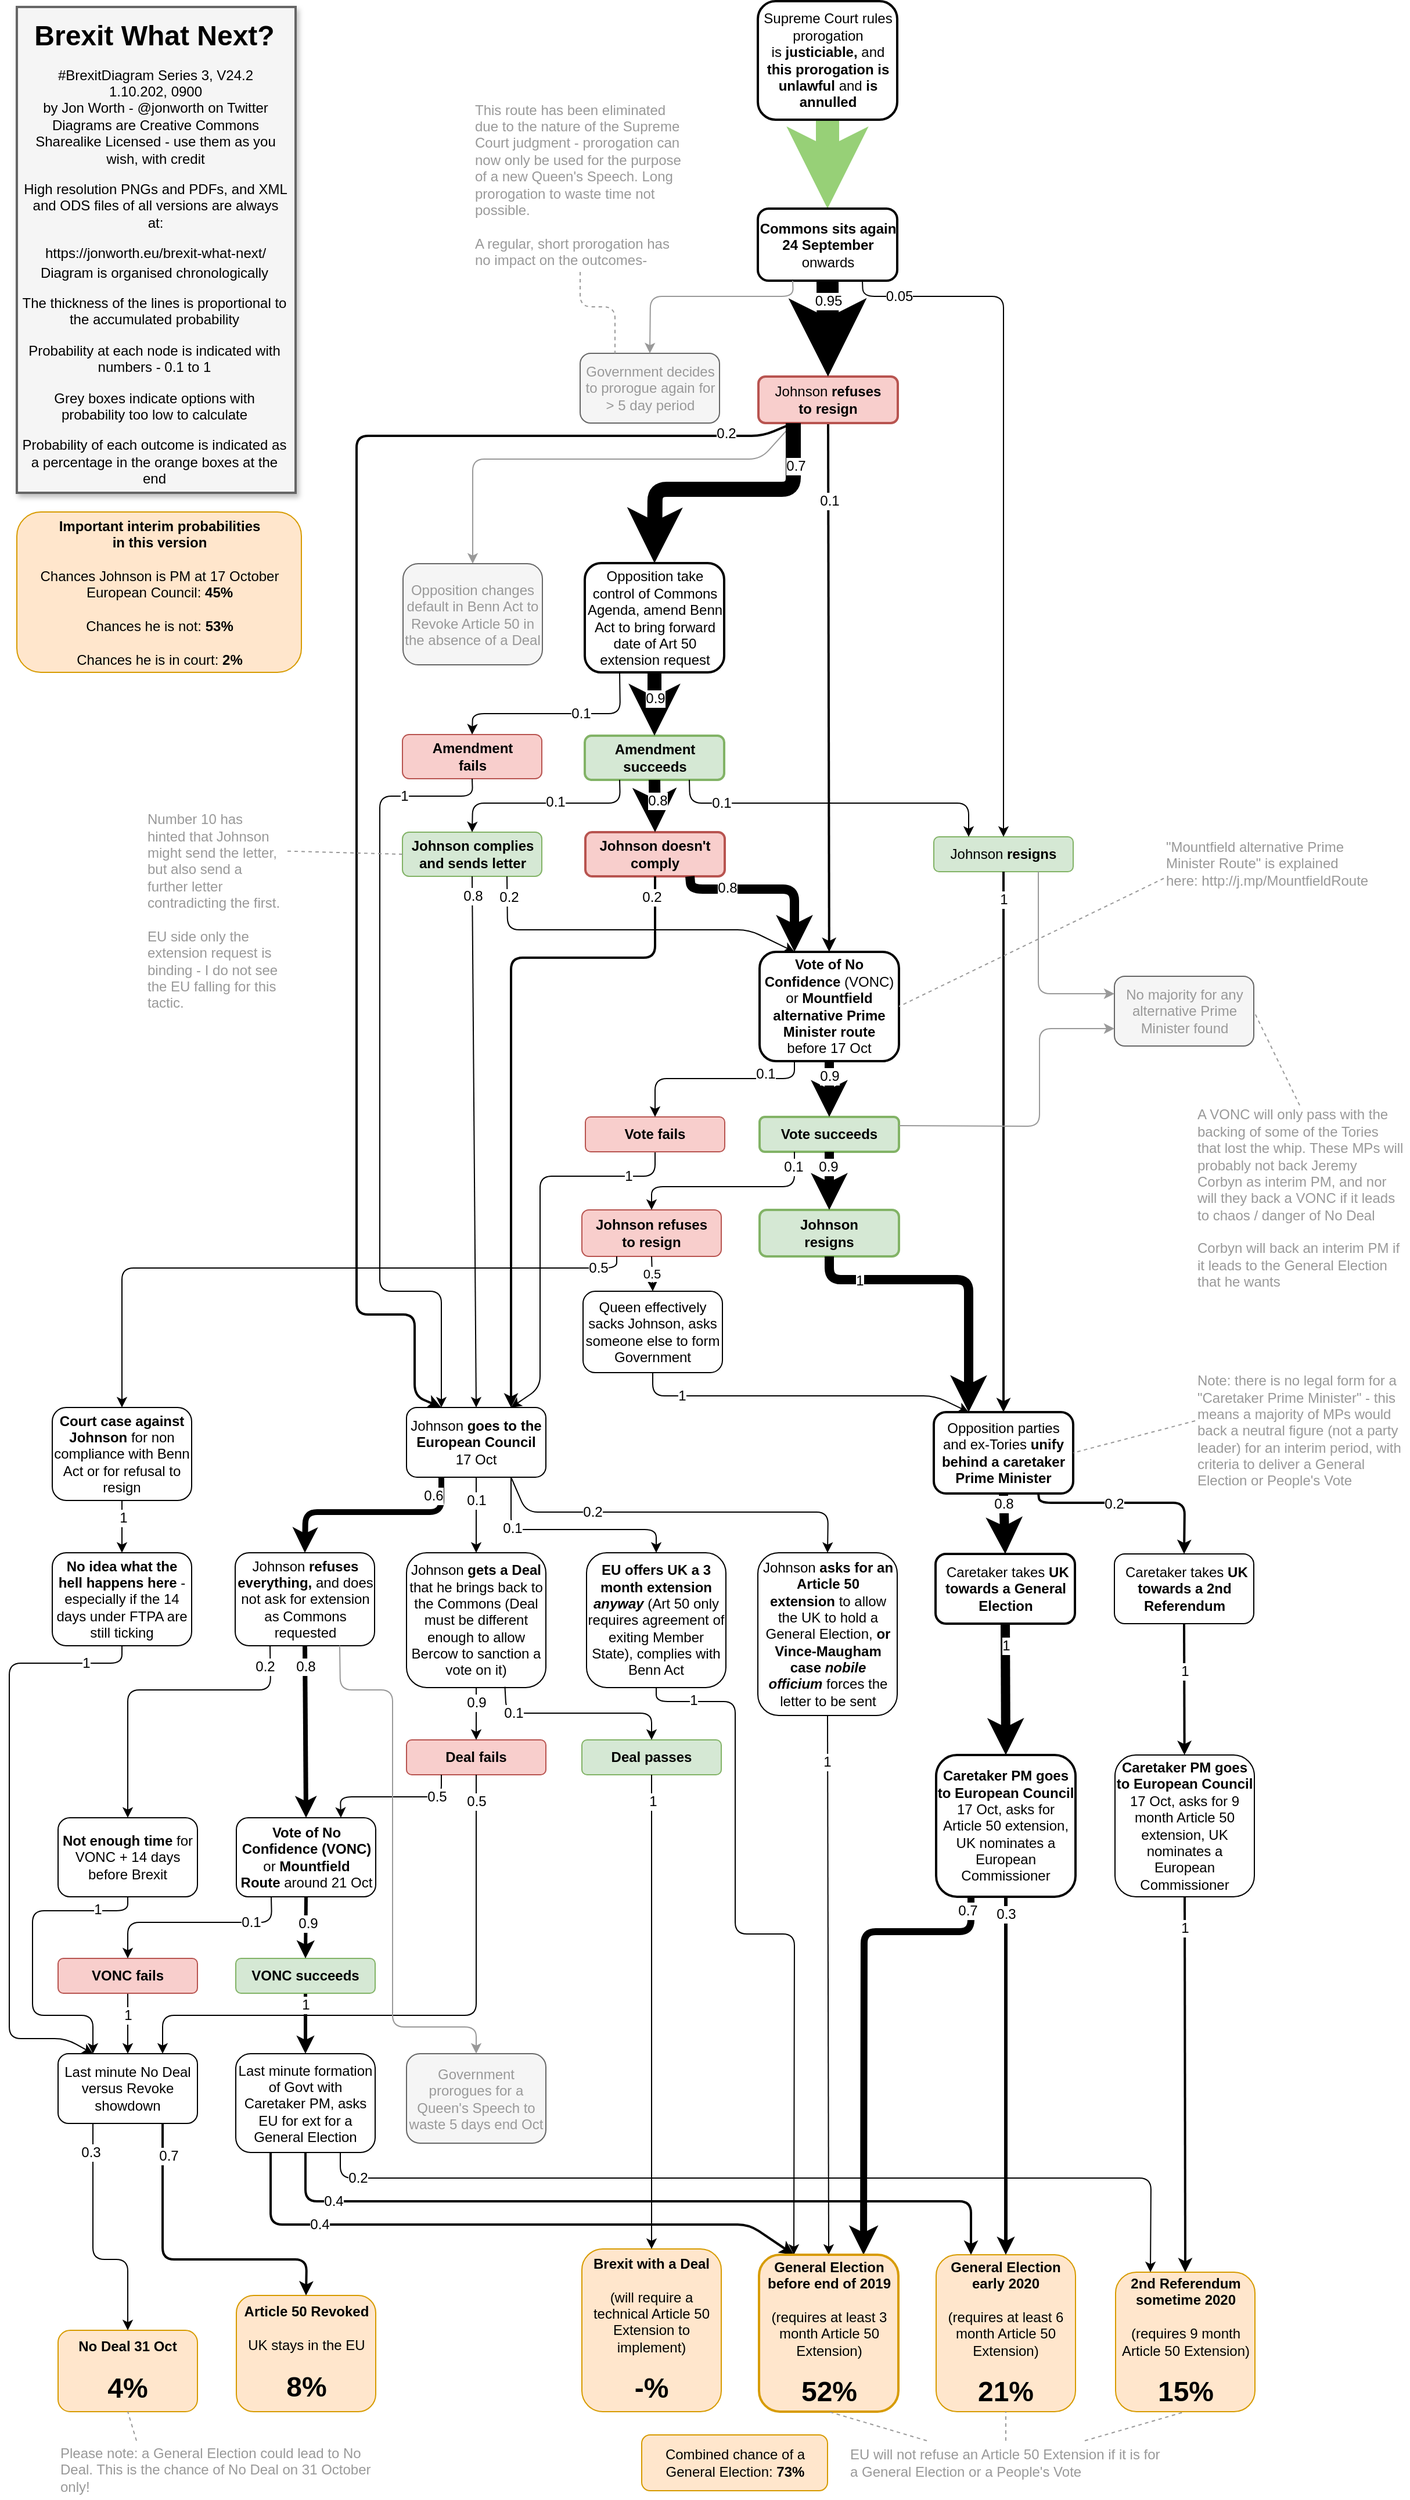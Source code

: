 <mxfile version="11.3.0" type="device" pages="1"><diagram id="ibfhj0PUUvudMhf0KBEY" name="Page-1"><mxGraphModel dx="1106" dy="1003" grid="1" gridSize="10" guides="1" tooltips="1" connect="1" arrows="1" fold="1" page="1" pageScale="1" pageWidth="827" pageHeight="1169" math="0" shadow="0"><root><mxCell id="0"/><mxCell id="1" parent="0"/><mxCell id="rpZ_z5qTzxo-s5MK1VKV-31" value="" style="endArrow=classic;html=1;strokeColor=#999999;strokeWidth=1;fontSize=12;fontColor=#999999;entryX=0.5;entryY=0;entryDx=0;entryDy=0;exitX=0.25;exitY=1;exitDx=0;exitDy=0;" parent="1" source="2N9ct_D3yQrJ8PhZIqag-18" target="rpZ_z5qTzxo-s5MK1VKV-30" edge="1"><mxGeometry width="50" height="50" relative="1" as="geometry"><mxPoint x="687" y="397" as="sourcePoint"/><mxPoint x="387" y="477" as="targetPoint"/><Array as="points"><mxPoint x="657" y="401"/><mxPoint x="409" y="401"/></Array></mxGeometry></mxCell><mxCell id="FsNQfSGcX9CCWowBV3Cm-4" value="" style="endArrow=classic;html=1;entryX=0.5;entryY=0;entryDx=0;entryDy=0;fontSize=12;strokeWidth=20;exitX=0.5;exitY=1;exitDx=0;exitDy=0;strokeColor=#97D077;" parent="1" source="2N9ct_D3yQrJ8PhZIqag-3" target="2N9ct_D3yQrJ8PhZIqag-23" edge="1"><mxGeometry width="50" height="50" relative="1" as="geometry"><mxPoint x="694" y="-71.5" as="sourcePoint"/><mxPoint x="693.5" y="6.5" as="targetPoint"/><Array as="points"/></mxGeometry></mxCell><mxCell id="2N9ct_D3yQrJ8PhZIqag-41" value="" style="endArrow=classic;html=1;exitX=0.5;exitY=1;exitDx=0;exitDy=0;fontSize=12;strokeWidth=2;" parent="1" source="2N9ct_D3yQrJ8PhZIqag-18" target="2N9ct_D3yQrJ8PhZIqag-37" edge="1"><mxGeometry width="50" height="50" relative="1" as="geometry"><mxPoint x="815.5" y="780" as="sourcePoint"/><mxPoint x="865.5" y="730" as="targetPoint"/></mxGeometry></mxCell><mxCell id="2N9ct_D3yQrJ8PhZIqag-142" value="0.1" style="text;html=1;resizable=0;points=[];align=center;verticalAlign=middle;labelBackgroundColor=#ffffff;fontColor=#000000;fontSize=12;" parent="2N9ct_D3yQrJ8PhZIqag-41" vertex="1" connectable="0"><mxGeometry x="-0.2" relative="1" as="geometry"><mxPoint x="0.5" y="-115" as="offset"/></mxGeometry></mxCell><mxCell id="2N9ct_D3yQrJ8PhZIqag-79" value="" style="endArrow=classic;html=1;fontColor=#FF0000;exitX=0.25;exitY=1;exitDx=0;exitDy=0;entryX=0.25;entryY=0;entryDx=0;entryDy=0;fontSize=12;strokeWidth=2;" parent="1" source="2N9ct_D3yQrJ8PhZIqag-18" target="2N9ct_D3yQrJ8PhZIqag-51" edge="1"><mxGeometry width="50" height="50" relative="1" as="geometry"><mxPoint x="521" y="992" as="sourcePoint"/><mxPoint x="571" y="942" as="targetPoint"/><Array as="points"><mxPoint x="659" y="381"/><mxPoint x="309" y="381"/><mxPoint x="309" y="1137"/><mxPoint x="359" y="1137"/><mxPoint x="359" y="1207"/></Array></mxGeometry></mxCell><mxCell id="2N9ct_D3yQrJ8PhZIqag-141" value="0.2" style="text;html=1;resizable=0;points=[];align=center;verticalAlign=middle;labelBackgroundColor=#ffffff;fontColor=#000000;fontSize=12;" parent="2N9ct_D3yQrJ8PhZIqag-79" vertex="1" connectable="0"><mxGeometry x="-0.939" y="2" relative="1" as="geometry"><mxPoint x="-21" y="-4" as="offset"/></mxGeometry></mxCell><mxCell id="2N9ct_D3yQrJ8PhZIqag-3" value="Supreme Court rules prorogation is&amp;nbsp;&lt;b style=&quot;font-size: 12px&quot;&gt;justiciable, &lt;/b&gt;&lt;span style=&quot;font-size: 12px&quot;&gt;and&lt;/span&gt;&lt;b style=&quot;font-size: 12px&quot;&gt; this prorogation is unlawful &lt;/b&gt;&lt;span style=&quot;font-size: 12px&quot;&gt;and&lt;/span&gt;&lt;b style=&quot;font-size: 12px&quot;&gt; is annulled&lt;/b&gt;" style="rounded=1;whiteSpace=wrap;html=1;fontSize=12;strokeWidth=2;" parent="1" vertex="1"><mxGeometry x="654.5" y="7" width="120" height="102" as="geometry"/></mxCell><mxCell id="2N9ct_D3yQrJ8PhZIqag-17" value="Johnson &lt;b style=&quot;font-size: 12px;&quot;&gt;resigns&lt;/b&gt;" style="rounded=1;whiteSpace=wrap;html=1;fillColor=#d5e8d4;strokeColor=#82b366;fontSize=12;" parent="1" vertex="1"><mxGeometry x="806" y="726" width="120" height="30" as="geometry"/></mxCell><mxCell id="2N9ct_D3yQrJ8PhZIqag-18" value="Johnson &lt;b style=&quot;font-size: 12px;&quot;&gt;refuses to&amp;nbsp;resign&lt;/b&gt;" style="rounded=1;whiteSpace=wrap;html=1;fillColor=#f8cecc;strokeColor=#b85450;fontSize=12;strokeWidth=2;" parent="1" vertex="1"><mxGeometry x="655" y="330" width="120" height="40" as="geometry"/></mxCell><mxCell id="2N9ct_D3yQrJ8PhZIqag-23" value="&lt;b style=&quot;font-size: 12px&quot;&gt;Commons sits again 24 September&lt;/b&gt; onwards" style="rounded=1;whiteSpace=wrap;html=1;fontSize=12;strokeWidth=2;" parent="1" vertex="1"><mxGeometry x="654.5" y="185.5" width="120" height="62" as="geometry"/></mxCell><mxCell id="2N9ct_D3yQrJ8PhZIqag-31" value="" style="endArrow=classic;html=1;exitX=0.5;exitY=1;exitDx=0;exitDy=0;fontSize=12;strokeWidth=19;" parent="1" source="2N9ct_D3yQrJ8PhZIqag-23" target="2N9ct_D3yQrJ8PhZIqag-18" edge="1"><mxGeometry width="50" height="50" relative="1" as="geometry"><mxPoint x="555" y="394" as="sourcePoint"/><mxPoint x="605" y="344" as="targetPoint"/></mxGeometry></mxCell><mxCell id="2N9ct_D3yQrJ8PhZIqag-134" value="0.95" style="text;html=1;resizable=0;points=[];align=center;verticalAlign=middle;labelBackgroundColor=#ffffff;fontColor=#000000;fontSize=12;" parent="2N9ct_D3yQrJ8PhZIqag-31" vertex="1" connectable="0"><mxGeometry x="-0.152" y="1" relative="1" as="geometry"><mxPoint x="-1" y="-18" as="offset"/></mxGeometry></mxCell><mxCell id="2N9ct_D3yQrJ8PhZIqag-32" value="" style="endArrow=classic;html=1;exitX=0.75;exitY=1;exitDx=0;exitDy=0;entryX=0.5;entryY=0;entryDx=0;entryDy=0;fontSize=12;strokeWidth=1;" parent="1" source="2N9ct_D3yQrJ8PhZIqag-23" target="2N9ct_D3yQrJ8PhZIqag-17" edge="1"><mxGeometry width="50" height="50" relative="1" as="geometry"><mxPoint x="725" y="334" as="sourcePoint"/><mxPoint x="725" y="384" as="targetPoint"/><Array as="points"><mxPoint x="745" y="261"/><mxPoint x="866" y="261"/></Array></mxGeometry></mxCell><mxCell id="2N9ct_D3yQrJ8PhZIqag-136" value="0.05" style="text;html=1;resizable=0;points=[];align=center;verticalAlign=middle;labelBackgroundColor=#ffffff;fontColor=#000000;fontSize=12;" parent="2N9ct_D3yQrJ8PhZIqag-32" vertex="1" connectable="0"><mxGeometry x="-0.36" relative="1" as="geometry"><mxPoint x="-90.5" y="-57.5" as="offset"/></mxGeometry></mxCell><mxCell id="2N9ct_D3yQrJ8PhZIqag-35" value="Opposition parties and ex-Tories &lt;b style=&quot;font-size: 12px;&quot;&gt;unify behind a caretaker Prime Minister&lt;/b&gt;" style="rounded=1;whiteSpace=wrap;html=1;fontSize=12;strokeWidth=2;" parent="1" vertex="1"><mxGeometry x="806" y="1221" width="120" height="70" as="geometry"/></mxCell><mxCell id="2N9ct_D3yQrJ8PhZIqag-36" value="" style="endArrow=classic;html=1;exitX=0.5;exitY=1;exitDx=0;exitDy=0;entryX=0.5;entryY=0;entryDx=0;entryDy=0;fontSize=12;strokeWidth=2;" parent="1" source="2N9ct_D3yQrJ8PhZIqag-17" target="2N9ct_D3yQrJ8PhZIqag-35" edge="1"><mxGeometry width="50" height="50" relative="1" as="geometry"><mxPoint x="725.5" y="792" as="sourcePoint"/><mxPoint x="775.5" y="742" as="targetPoint"/></mxGeometry></mxCell><mxCell id="2N9ct_D3yQrJ8PhZIqag-140" value="1" style="text;html=1;resizable=0;points=[];align=center;verticalAlign=middle;labelBackgroundColor=#ffffff;fontColor=#000000;fontSize=12;" parent="2N9ct_D3yQrJ8PhZIqag-36" vertex="1" connectable="0"><mxGeometry x="-0.814" relative="1" as="geometry"><mxPoint y="-19" as="offset"/></mxGeometry></mxCell><mxCell id="2N9ct_D3yQrJ8PhZIqag-37" value="&lt;b style=&quot;font-size: 12px&quot;&gt;Vote of No Confidence &lt;/b&gt;&lt;span style=&quot;font-size: 12px&quot;&gt;(VONC) or &lt;b&gt;Mountfield alternative Prime Minister route&lt;/b&gt;&lt;br&gt;&lt;/span&gt;before 17 Oct" style="rounded=1;whiteSpace=wrap;html=1;fontSize=12;strokeWidth=2;" parent="1" vertex="1"><mxGeometry x="656" y="825" width="120" height="94" as="geometry"/></mxCell><mxCell id="2N9ct_D3yQrJ8PhZIqag-38" value="&lt;b style=&quot;font-size: 12px&quot;&gt;Vote succeeds&lt;/b&gt;" style="rounded=1;whiteSpace=wrap;html=1;fillColor=#d5e8d4;strokeColor=#82b366;fontSize=12;strokeWidth=2;" parent="1" vertex="1"><mxGeometry x="656" y="967" width="120" height="30" as="geometry"/></mxCell><mxCell id="2N9ct_D3yQrJ8PhZIqag-40" value="" style="endArrow=classic;html=1;exitX=0.5;exitY=1;exitDx=0;exitDy=0;fontSize=12;strokeWidth=8;" parent="1" source="2N9ct_D3yQrJ8PhZIqag-37" target="2N9ct_D3yQrJ8PhZIqag-38" edge="1"><mxGeometry width="50" height="50" relative="1" as="geometry"><mxPoint x="695.5" y="848" as="sourcePoint"/><mxPoint x="705.5" y="918" as="targetPoint"/></mxGeometry></mxCell><mxCell id="2N9ct_D3yQrJ8PhZIqag-143" value="0.9" style="text;html=1;resizable=0;points=[];align=center;verticalAlign=middle;labelBackgroundColor=#ffffff;fontColor=#000000;fontSize=12;" parent="2N9ct_D3yQrJ8PhZIqag-40" vertex="1" connectable="0"><mxGeometry x="-0.232" y="1" relative="1" as="geometry"><mxPoint x="-1.5" y="-5.5" as="offset"/></mxGeometry></mxCell><mxCell id="2N9ct_D3yQrJ8PhZIqag-51" value="Johnson &lt;b style=&quot;font-size: 12px&quot;&gt;goes to the European Council&lt;/b&gt; 17 Oct" style="rounded=1;whiteSpace=wrap;html=1;fontSize=12;" parent="1" vertex="1"><mxGeometry x="352" y="1217" width="120" height="60" as="geometry"/></mxCell><mxCell id="2N9ct_D3yQrJ8PhZIqag-52" value="" style="endArrow=classic;html=1;exitX=0.5;exitY=1;exitDx=0;exitDy=0;entryX=0.75;entryY=0;entryDx=0;entryDy=0;fontSize=12;strokeWidth=1;" parent="1" source="2N9ct_D3yQrJ8PhZIqag-39" target="2N9ct_D3yQrJ8PhZIqag-51" edge="1"><mxGeometry width="50" height="50" relative="1" as="geometry"><mxPoint x="421" y="932" as="sourcePoint"/><mxPoint x="471" y="882" as="targetPoint"/><Array as="points"><mxPoint x="566" y="1018"/><mxPoint x="467" y="1018"/><mxPoint x="467" y="1200"/></Array></mxGeometry></mxCell><mxCell id="2N9ct_D3yQrJ8PhZIqag-157" value="1" style="text;html=1;resizable=0;points=[];align=center;verticalAlign=middle;labelBackgroundColor=#ffffff;fontColor=#000000;fontSize=12;" parent="2N9ct_D3yQrJ8PhZIqag-52" vertex="1" connectable="0"><mxGeometry x="-0.731" relative="1" as="geometry"><mxPoint as="offset"/></mxGeometry></mxCell><mxCell id="2N9ct_D3yQrJ8PhZIqag-39" value="&lt;b style=&quot;font-size: 12px&quot;&gt;Vote fails&lt;/b&gt;" style="rounded=1;whiteSpace=wrap;html=1;fillColor=#f8cecc;strokeColor=#b85450;fontSize=12;" parent="1" vertex="1"><mxGeometry x="506" y="967" width="120" height="30" as="geometry"/></mxCell><mxCell id="2N9ct_D3yQrJ8PhZIqag-42" value="" style="endArrow=classic;html=1;exitX=0.25;exitY=1;exitDx=0;exitDy=0;entryX=0.5;entryY=0;entryDx=0;entryDy=0;fontSize=12;strokeWidth=1;" parent="1" source="2N9ct_D3yQrJ8PhZIqag-37" target="2N9ct_D3yQrJ8PhZIqag-39" edge="1"><mxGeometry width="50" height="50" relative="1" as="geometry"><mxPoint x="635.5" y="998" as="sourcePoint"/><mxPoint x="685.5" y="948" as="targetPoint"/><Array as="points"><mxPoint x="686" y="934"/><mxPoint x="566" y="934"/></Array></mxGeometry></mxCell><mxCell id="2N9ct_D3yQrJ8PhZIqag-144" value="0.1" style="text;html=1;resizable=0;points=[];align=center;verticalAlign=middle;labelBackgroundColor=#ffffff;fontColor=#000000;fontSize=12;" parent="2N9ct_D3yQrJ8PhZIqag-42" vertex="1" connectable="0"><mxGeometry x="-0.049" y="-1" relative="1" as="geometry"><mxPoint x="40" y="-3" as="offset"/></mxGeometry></mxCell><mxCell id="2N9ct_D3yQrJ8PhZIqag-71" value="&lt;b style=&quot;font-size: 12px&quot;&gt;Caretaker PM goes to European Council&lt;/b&gt; 17 Oct, asks for Article 50 extension, UK nominates a European Commissioner" style="rounded=1;whiteSpace=wrap;html=1;fontSize=12;strokeWidth=2;" parent="1" vertex="1"><mxGeometry x="808" y="1516" width="120" height="122" as="geometry"/></mxCell><mxCell id="2N9ct_D3yQrJ8PhZIqag-73" value="Johnson &lt;b style=&quot;font-size: 12px&quot;&gt;gets a Deal &lt;/b&gt;that he brings back to the Commons (Deal must be different enough to allow Bercow to sanction a vote on it)" style="rounded=1;whiteSpace=wrap;html=1;fontSize=12;" parent="1" vertex="1"><mxGeometry x="352" y="1342" width="120" height="116" as="geometry"/></mxCell><mxCell id="2N9ct_D3yQrJ8PhZIqag-74" value="Johnson &lt;b style=&quot;font-size: 12px&quot;&gt;asks for an Article 50 extension&amp;nbsp;&lt;/b&gt;to allow the UK to hold a General Election, &lt;b&gt;or Vince-Maugham case &lt;i&gt;nobile officium&lt;/i&gt;&lt;/b&gt;&amp;nbsp;forces the letter to be sent" style="rounded=1;whiteSpace=wrap;html=1;fontSize=12;" parent="1" vertex="1"><mxGeometry x="654.5" y="1342" width="120" height="140" as="geometry"/></mxCell><mxCell id="2N9ct_D3yQrJ8PhZIqag-76" value="" style="endArrow=classic;html=1;fontColor=#FF0000;entryX=0.5;entryY=0;entryDx=0;entryDy=0;exitX=0.5;exitY=1;exitDx=0;exitDy=0;fontSize=12;strokeWidth=1;" parent="1" source="2N9ct_D3yQrJ8PhZIqag-51" target="2N9ct_D3yQrJ8PhZIqag-73" edge="1"><mxGeometry width="50" height="50" relative="1" as="geometry"><mxPoint x="242" y="1342" as="sourcePoint"/><mxPoint x="292" y="1292" as="targetPoint"/><Array as="points"/></mxGeometry></mxCell><mxCell id="2N9ct_D3yQrJ8PhZIqag-176" value="0.1" style="text;html=1;resizable=0;points=[];align=center;verticalAlign=middle;labelBackgroundColor=#ffffff;fontColor=#000000;fontSize=12;" parent="2N9ct_D3yQrJ8PhZIqag-76" vertex="1" connectable="0"><mxGeometry x="-0.264" y="1" relative="1" as="geometry"><mxPoint x="-1" y="-4.5" as="offset"/></mxGeometry></mxCell><mxCell id="2N9ct_D3yQrJ8PhZIqag-77" value="" style="endArrow=classic;html=1;fontColor=#FF0000;exitX=0.75;exitY=1;exitDx=0;exitDy=0;entryX=0.5;entryY=0;entryDx=0;entryDy=0;fontSize=12;strokeWidth=1;" parent="1" source="2N9ct_D3yQrJ8PhZIqag-51" target="2N9ct_D3yQrJ8PhZIqag-74" edge="1"><mxGeometry width="50" height="50" relative="1" as="geometry"><mxPoint x="392" y="1372" as="sourcePoint"/><mxPoint x="272" y="1402" as="targetPoint"/><Array as="points"><mxPoint x="455" y="1307"/><mxPoint x="715" y="1307"/></Array></mxGeometry></mxCell><mxCell id="2N9ct_D3yQrJ8PhZIqag-178" value="0.2" style="text;html=1;resizable=0;points=[];align=center;verticalAlign=middle;labelBackgroundColor=#ffffff;fontColor=#000000;fontSize=12;" parent="2N9ct_D3yQrJ8PhZIqag-77" vertex="1" connectable="0"><mxGeometry x="-0.318" y="-1" relative="1" as="geometry"><mxPoint x="-22" y="-1" as="offset"/></mxGeometry></mxCell><mxCell id="2N9ct_D3yQrJ8PhZIqag-85" value="&lt;b style=&quot;font-size: 12px;&quot;&gt;Deal passes&lt;/b&gt;" style="rounded=1;whiteSpace=wrap;html=1;fillColor=#d5e8d4;strokeColor=#82b366;fontSize=12;" parent="1" vertex="1"><mxGeometry x="503" y="1503" width="120" height="30" as="geometry"/></mxCell><mxCell id="2N9ct_D3yQrJ8PhZIqag-86" value="" style="endArrow=classic;html=1;fontColor=#FF0000;exitX=0.706;exitY=0.994;exitDx=0;exitDy=0;entryX=0.5;entryY=0;entryDx=0;entryDy=0;fontSize=12;exitPerimeter=0;" parent="1" source="2N9ct_D3yQrJ8PhZIqag-73" target="2N9ct_D3yQrJ8PhZIqag-85" edge="1"><mxGeometry width="50" height="50" relative="1" as="geometry"><mxPoint x="312" y="1642" as="sourcePoint"/><mxPoint x="362" y="1592" as="targetPoint"/><Array as="points"><mxPoint x="438" y="1480"/><mxPoint x="563" y="1480"/></Array></mxGeometry></mxCell><mxCell id="2N9ct_D3yQrJ8PhZIqag-173" value="0.1" style="text;html=1;resizable=0;points=[];align=center;verticalAlign=middle;labelBackgroundColor=#ffffff;fontColor=#000000;fontSize=12;" parent="2N9ct_D3yQrJ8PhZIqag-86" vertex="1" connectable="0"><mxGeometry x="-0.488" relative="1" as="geometry"><mxPoint x="-15.5" as="offset"/></mxGeometry></mxCell><mxCell id="2N9ct_D3yQrJ8PhZIqag-88" value="&lt;b style=&quot;font-size: 12px&quot;&gt;General Election early 2020&lt;/b&gt;&lt;br style=&quot;font-size: 12px&quot;&gt;&lt;br style=&quot;font-size: 12px&quot;&gt;(requires at least 6 month Article 50 Extension)&lt;br&gt;&lt;br&gt;&lt;b&gt;&lt;font style=&quot;font-size: 24px&quot;&gt;21%&lt;/font&gt;&lt;/b&gt;" style="rounded=1;whiteSpace=wrap;html=1;fillColor=#ffe6cc;strokeColor=#d79b00;fontSize=12;strokeWidth=1;" parent="1" vertex="1"><mxGeometry x="808" y="1946" width="120" height="135" as="geometry"/></mxCell><mxCell id="2N9ct_D3yQrJ8PhZIqag-90" value="&amp;nbsp;Caretaker takes&lt;b style=&quot;font-size: 12px;&quot;&gt;&amp;nbsp;UK towards a General Election&lt;/b&gt;" style="rounded=1;whiteSpace=wrap;html=1;fontSize=12;strokeWidth=2;" parent="1" vertex="1"><mxGeometry x="807.5" y="1343" width="120" height="60" as="geometry"/></mxCell><mxCell id="2N9ct_D3yQrJ8PhZIqag-91" value="&amp;nbsp;Caretaker takes&lt;b style=&quot;font-size: 12px;&quot;&gt;&amp;nbsp;UK towards a 2nd Referendum&lt;/b&gt;" style="rounded=1;whiteSpace=wrap;html=1;fontSize=12;" parent="1" vertex="1"><mxGeometry x="961.5" y="1343" width="120" height="60" as="geometry"/></mxCell><mxCell id="2N9ct_D3yQrJ8PhZIqag-92" value="" style="endArrow=classic;html=1;fontColor=#FF0000;exitX=0.75;exitY=1;exitDx=0;exitDy=0;entryX=0.5;entryY=0;entryDx=0;entryDy=0;fontSize=12;strokeWidth=2;" parent="1" source="2N9ct_D3yQrJ8PhZIqag-35" target="2N9ct_D3yQrJ8PhZIqag-91" edge="1"><mxGeometry width="50" height="50" relative="1" as="geometry"><mxPoint x="832" y="1262" as="sourcePoint"/><mxPoint x="882" y="1212" as="targetPoint"/><Array as="points"><mxPoint x="897" y="1299"/><mxPoint x="1022" y="1299"/></Array></mxGeometry></mxCell><mxCell id="2N9ct_D3yQrJ8PhZIqag-161" value="0.2" style="text;html=1;resizable=0;points=[];align=center;verticalAlign=middle;labelBackgroundColor=#ffffff;fontColor=#000000;fontSize=12;" parent="2N9ct_D3yQrJ8PhZIqag-92" vertex="1" connectable="0"><mxGeometry x="-0.153" y="2" relative="1" as="geometry"><mxPoint x="-3.5" y="2.5" as="offset"/></mxGeometry></mxCell><mxCell id="2N9ct_D3yQrJ8PhZIqag-93" value="" style="endArrow=classic;html=1;fontColor=#FF0000;exitX=0.5;exitY=1;exitDx=0;exitDy=0;entryX=0.5;entryY=0;entryDx=0;entryDy=0;fontSize=12;strokeWidth=8;" parent="1" source="2N9ct_D3yQrJ8PhZIqag-35" target="2N9ct_D3yQrJ8PhZIqag-90" edge="1"><mxGeometry width="50" height="50" relative="1" as="geometry"><mxPoint x="752" y="1262" as="sourcePoint"/><mxPoint x="872" y="1292" as="targetPoint"/><Array as="points"/></mxGeometry></mxCell><mxCell id="2N9ct_D3yQrJ8PhZIqag-160" value="0.8" style="text;html=1;resizable=0;points=[];align=center;verticalAlign=middle;labelBackgroundColor=#ffffff;fontColor=#000000;fontSize=12;" parent="2N9ct_D3yQrJ8PhZIqag-93" vertex="1" connectable="0"><mxGeometry x="-0.305" y="1" relative="1" as="geometry"><mxPoint x="-1.5" y="-9.5" as="offset"/></mxGeometry></mxCell><mxCell id="2N9ct_D3yQrJ8PhZIqag-94" value="&lt;b style=&quot;font-size: 12px&quot;&gt;2nd Referendum sometime 2020&lt;/b&gt;&lt;br style=&quot;font-size: 12px&quot;&gt;&lt;br style=&quot;font-size: 12px&quot;&gt;(requires 9 month Article 50 Extension)&lt;br&gt;&lt;br&gt;&lt;b&gt;&lt;font style=&quot;font-size: 24px&quot;&gt;15%&lt;/font&gt;&lt;/b&gt;" style="rounded=1;whiteSpace=wrap;html=1;fillColor=#ffe6cc;strokeColor=#d79b00;fontSize=12;" parent="1" vertex="1"><mxGeometry x="962.5" y="1961" width="120" height="120" as="geometry"/></mxCell><mxCell id="2N9ct_D3yQrJ8PhZIqag-95" value="" style="endArrow=classic;html=1;fontColor=#FF0000;exitX=0.5;exitY=1;exitDx=0;exitDy=0;entryX=0.5;entryY=0;entryDx=0;entryDy=0;fontSize=12;strokeWidth=8;" parent="1" source="2N9ct_D3yQrJ8PhZIqag-90" target="2N9ct_D3yQrJ8PhZIqag-71" edge="1"><mxGeometry width="50" height="50" relative="1" as="geometry"><mxPoint x="1117" y="1422" as="sourcePoint"/><mxPoint x="1167" y="1372" as="targetPoint"/></mxGeometry></mxCell><mxCell id="2N9ct_D3yQrJ8PhZIqag-179" value="1" style="text;html=1;resizable=0;points=[];align=center;verticalAlign=middle;labelBackgroundColor=#ffffff;fontColor=#000000;fontSize=12;" parent="2N9ct_D3yQrJ8PhZIqag-95" vertex="1" connectable="0"><mxGeometry x="-0.28" relative="1" as="geometry"><mxPoint x="0.5" y="-22" as="offset"/></mxGeometry></mxCell><mxCell id="2N9ct_D3yQrJ8PhZIqag-96" value="&lt;b style=&quot;font-size: 12px&quot;&gt;Caretaker PM goes to European Council&lt;/b&gt; 17 Oct, asks for 9 month Article 50 extension, UK nominates a European Commissioner" style="rounded=1;whiteSpace=wrap;html=1;fontSize=12;" parent="1" vertex="1"><mxGeometry x="962" y="1516" width="120" height="122" as="geometry"/></mxCell><mxCell id="2N9ct_D3yQrJ8PhZIqag-97" value="" style="endArrow=classic;html=1;fontColor=#FF0000;exitX=0.5;exitY=1;exitDx=0;exitDy=0;fontSize=12;strokeWidth=2;" parent="1" source="2N9ct_D3yQrJ8PhZIqag-91" target="2N9ct_D3yQrJ8PhZIqag-96" edge="1"><mxGeometry width="50" height="50" relative="1" as="geometry"><mxPoint x="1127" y="1392" as="sourcePoint"/><mxPoint x="1177" y="1342" as="targetPoint"/></mxGeometry></mxCell><mxCell id="2N9ct_D3yQrJ8PhZIqag-180" value="1" style="text;html=1;resizable=0;points=[];align=center;verticalAlign=middle;labelBackgroundColor=#ffffff;fontColor=#000000;fontSize=12;" parent="2N9ct_D3yQrJ8PhZIqag-97" vertex="1" connectable="0"><mxGeometry x="-0.28" relative="1" as="geometry"><mxPoint as="offset"/></mxGeometry></mxCell><mxCell id="2N9ct_D3yQrJ8PhZIqag-98" value="" style="endArrow=classic;html=1;fontColor=#FF0000;exitX=0.25;exitY=1;exitDx=0;exitDy=0;entryX=0.75;entryY=0;entryDx=0;entryDy=0;fontSize=12;strokeWidth=6;" parent="1" source="2N9ct_D3yQrJ8PhZIqag-71" target="rpZ_z5qTzxo-s5MK1VKV-21" edge="1"><mxGeometry width="50" height="50" relative="1" as="geometry"><mxPoint x="607" y="1632" as="sourcePoint"/><mxPoint x="657" y="1582" as="targetPoint"/><Array as="points"><mxPoint x="838" y="1668"/><mxPoint x="746" y="1668"/></Array></mxGeometry></mxCell><mxCell id="2N9ct_D3yQrJ8PhZIqag-181" value="0.7" style="text;html=1;resizable=0;points=[];align=center;verticalAlign=middle;labelBackgroundColor=#ffffff;fontColor=#000000;fontSize=12;" parent="2N9ct_D3yQrJ8PhZIqag-98" vertex="1" connectable="0"><mxGeometry x="-0.831" relative="1" as="geometry"><mxPoint x="0.5" y="-18" as="offset"/></mxGeometry></mxCell><mxCell id="2N9ct_D3yQrJ8PhZIqag-99" value="" style="endArrow=classic;html=1;fontColor=#FF0000;exitX=0.5;exitY=1;exitDx=0;exitDy=0;entryX=0.5;entryY=0;entryDx=0;entryDy=0;fontSize=12;strokeWidth=2;" parent="1" source="2N9ct_D3yQrJ8PhZIqag-96" target="2N9ct_D3yQrJ8PhZIqag-94" edge="1"><mxGeometry width="50" height="50" relative="1" as="geometry"><mxPoint x="877" y="1482" as="sourcePoint"/><mxPoint x="877" y="1512" as="targetPoint"/></mxGeometry></mxCell><mxCell id="2N9ct_D3yQrJ8PhZIqag-182" value="1" style="text;html=1;resizable=0;points=[];align=center;verticalAlign=middle;labelBackgroundColor=#ffffff;fontColor=#000000;fontSize=12;" parent="2N9ct_D3yQrJ8PhZIqag-99" vertex="1" connectable="0"><mxGeometry x="-0.836" relative="1" as="geometry"><mxPoint as="offset"/></mxGeometry></mxCell><mxCell id="2N9ct_D3yQrJ8PhZIqag-100" value="&lt;b style=&quot;font-size: 12px&quot;&gt;Brexit with a Deal&lt;/b&gt;&lt;br style=&quot;font-size: 12px&quot;&gt;&lt;br style=&quot;font-size: 12px&quot;&gt;(will require a technical Article 50 Extension to implement)&lt;br&gt;&lt;br&gt;&lt;b&gt;&lt;font style=&quot;font-size: 24px&quot;&gt;-%&lt;/font&gt;&lt;/b&gt;" style="rounded=1;whiteSpace=wrap;html=1;fillColor=#ffe6cc;strokeColor=#d79b00;fontSize=12;" parent="1" vertex="1"><mxGeometry x="503" y="1941" width="120" height="140" as="geometry"/></mxCell><mxCell id="2N9ct_D3yQrJ8PhZIqag-101" value="&lt;b&gt;No Deal 31 Oct&lt;br&gt;&lt;br&gt;&lt;font style=&quot;font-size: 24px&quot;&gt;4%&lt;/font&gt;&lt;br&gt;&lt;/b&gt;" style="rounded=1;whiteSpace=wrap;html=1;fillColor=#ffe6cc;strokeColor=#d79b00;fontSize=12;" parent="1" vertex="1"><mxGeometry x="52" y="2011" width="120" height="70" as="geometry"/></mxCell><mxCell id="2N9ct_D3yQrJ8PhZIqag-102" value="Last minute No Deal versus Revoke showdown" style="rounded=1;whiteSpace=wrap;html=1;fontSize=12;" parent="1" vertex="1"><mxGeometry x="52" y="1773" width="120" height="60" as="geometry"/></mxCell><mxCell id="2N9ct_D3yQrJ8PhZIqag-103" value="&lt;b style=&quot;font-size: 12px&quot;&gt;Article 50 Revoked&lt;/b&gt;&lt;br style=&quot;font-size: 12px&quot;&gt;&lt;br style=&quot;font-size: 12px&quot;&gt;UK stays in the EU&lt;br&gt;&lt;br&gt;&lt;b&gt;&lt;font style=&quot;font-size: 24px&quot;&gt;8%&lt;/font&gt;&lt;/b&gt;" style="rounded=1;whiteSpace=wrap;html=1;fillColor=#ffe6cc;strokeColor=#d79b00;fontSize=12;" parent="1" vertex="1"><mxGeometry x="205.5" y="1981" width="120" height="100" as="geometry"/></mxCell><mxCell id="2N9ct_D3yQrJ8PhZIqag-106" value="" style="endArrow=classic;html=1;fontColor=#FF0000;entryX=0.5;entryY=0;entryDx=0;entryDy=0;exitX=0.75;exitY=1;exitDx=0;exitDy=0;fontSize=12;strokeWidth=2;" parent="1" source="2N9ct_D3yQrJ8PhZIqag-102" target="2N9ct_D3yQrJ8PhZIqag-103" edge="1"><mxGeometry width="50" height="50" relative="1" as="geometry"><mxPoint x="202" y="1744" as="sourcePoint"/><mxPoint x="122" y="1774" as="targetPoint"/><Array as="points"><mxPoint x="142" y="1950"/><mxPoint x="266" y="1950"/></Array></mxGeometry></mxCell><mxCell id="2N9ct_D3yQrJ8PhZIqag-167" value="0.7" style="text;html=1;resizable=0;points=[];align=center;verticalAlign=middle;labelBackgroundColor=#ffffff;fontColor=#000000;fontSize=12;" parent="2N9ct_D3yQrJ8PhZIqag-106" vertex="1" connectable="0"><mxGeometry x="-0.474" y="1" relative="1" as="geometry"><mxPoint x="4" y="-44" as="offset"/></mxGeometry></mxCell><mxCell id="2N9ct_D3yQrJ8PhZIqag-110" value="" style="endArrow=classic;html=1;fontColor=#FF0000;exitX=0.25;exitY=1;exitDx=0;exitDy=0;entryX=0.5;entryY=0;entryDx=0;entryDy=0;fontSize=12;" parent="1" source="2N9ct_D3yQrJ8PhZIqag-102" target="2N9ct_D3yQrJ8PhZIqag-101" edge="1"><mxGeometry width="50" height="50" relative="1" as="geometry"><mxPoint x="2" y="1814" as="sourcePoint"/><mxPoint x="2" y="1764" as="targetPoint"/><Array as="points"><mxPoint x="82" y="1950"/><mxPoint x="112" y="1950"/></Array></mxGeometry></mxCell><mxCell id="2N9ct_D3yQrJ8PhZIqag-168" value="0.3" style="text;html=1;resizable=0;points=[];align=center;verticalAlign=middle;labelBackgroundColor=#ffffff;fontColor=#000000;fontSize=12;" parent="2N9ct_D3yQrJ8PhZIqag-110" vertex="1" connectable="0"><mxGeometry x="-0.357" y="-1" relative="1" as="geometry"><mxPoint x="-1" y="-42" as="offset"/></mxGeometry></mxCell><mxCell id="2N9ct_D3yQrJ8PhZIqag-111" value="" style="endArrow=classic;html=1;fontColor=#FF0000;exitX=0.5;exitY=1;exitDx=0;exitDy=0;entryX=0.5;entryY=0;entryDx=0;entryDy=0;fontSize=12;strokeWidth=1;" parent="1" source="2N9ct_D3yQrJ8PhZIqag-74" target="rpZ_z5qTzxo-s5MK1VKV-21" edge="1"><mxGeometry width="50" height="50" relative="1" as="geometry"><mxPoint x="611" y="1582" as="sourcePoint"/><mxPoint x="661" y="1532" as="targetPoint"/><Array as="points"/></mxGeometry></mxCell><mxCell id="2N9ct_D3yQrJ8PhZIqag-175" value="1" style="text;html=1;resizable=0;points=[];align=center;verticalAlign=middle;labelBackgroundColor=#ffffff;fontColor=#000000;fontSize=12;" parent="2N9ct_D3yQrJ8PhZIqag-111" vertex="1" connectable="0"><mxGeometry x="-0.828" y="-1" relative="1" as="geometry"><mxPoint as="offset"/></mxGeometry></mxCell><mxCell id="2N9ct_D3yQrJ8PhZIqag-119" value="" style="endArrow=classic;html=1;fontColor=#FF0000;exitX=0.5;exitY=1;exitDx=0;exitDy=0;entryX=0.5;entryY=0;entryDx=0;entryDy=0;fontSize=12;" parent="1" source="2N9ct_D3yQrJ8PhZIqag-113" target="2N9ct_D3yQrJ8PhZIqag-102" edge="1"><mxGeometry width="50" height="50" relative="1" as="geometry"><mxPoint x="432" y="1852" as="sourcePoint"/><mxPoint x="482" y="1802" as="targetPoint"/><Array as="points"/></mxGeometry></mxCell><mxCell id="2N9ct_D3yQrJ8PhZIqag-169" value="1" style="text;html=1;resizable=0;points=[];align=center;verticalAlign=middle;labelBackgroundColor=#ffffff;fontColor=#000000;fontSize=12;" parent="2N9ct_D3yQrJ8PhZIqag-119" vertex="1" connectable="0"><mxGeometry x="-0.298" relative="1" as="geometry"><mxPoint as="offset"/></mxGeometry></mxCell><mxCell id="2N9ct_D3yQrJ8PhZIqag-121" value="Last minute formation of Govt with Caretaker PM, asks EU for ext for a General Election" style="rounded=1;whiteSpace=wrap;html=1;fontSize=12;" parent="1" vertex="1"><mxGeometry x="205" y="1773" width="120" height="85" as="geometry"/></mxCell><mxCell id="2N9ct_D3yQrJ8PhZIqag-122" value="" style="endArrow=classic;html=1;fontColor=#FF0000;exitX=0.25;exitY=1;exitDx=0;exitDy=0;entryX=0.25;entryY=0;entryDx=0;entryDy=0;fontSize=12;strokeWidth=2;" parent="1" source="2N9ct_D3yQrJ8PhZIqag-121" target="rpZ_z5qTzxo-s5MK1VKV-21" edge="1"><mxGeometry width="50" height="50" relative="1" as="geometry"><mxPoint x="502" y="1884" as="sourcePoint"/><mxPoint x="552" y="1834" as="targetPoint"/><Array as="points"><mxPoint x="235" y="1920"/><mxPoint x="647" y="1920"/></Array></mxGeometry></mxCell><mxCell id="2N9ct_D3yQrJ8PhZIqag-184" value="0.4" style="text;html=1;resizable=0;points=[];align=center;verticalAlign=middle;labelBackgroundColor=#ffffff;fontColor=#000000;fontSize=12;" parent="2N9ct_D3yQrJ8PhZIqag-122" vertex="1" connectable="0"><mxGeometry x="-0.231" relative="1" as="geometry"><mxPoint x="-96" as="offset"/></mxGeometry></mxCell><mxCell id="2N9ct_D3yQrJ8PhZIqag-123" value="" style="endArrow=classic;html=1;fontColor=#FF0000;exitX=0.5;exitY=1;exitDx=0;exitDy=0;fontSize=12;strokeWidth=3;entryX=0.5;entryY=0;entryDx=0;entryDy=0;" parent="1" source="2N9ct_D3yQrJ8PhZIqag-114" target="2N9ct_D3yQrJ8PhZIqag-121" edge="1"><mxGeometry width="50" height="50" relative="1" as="geometry"><mxPoint x="402" y="1782" as="sourcePoint"/><mxPoint x="295" y="1733" as="targetPoint"/></mxGeometry></mxCell><mxCell id="2N9ct_D3yQrJ8PhZIqag-183" value="1" style="text;html=1;resizable=0;points=[];align=center;verticalAlign=middle;labelBackgroundColor=#ffffff;fontColor=#000000;fontSize=12;" parent="2N9ct_D3yQrJ8PhZIqag-123" vertex="1" connectable="0"><mxGeometry x="-0.413" y="1" relative="1" as="geometry"><mxPoint x="-1" y="-6" as="offset"/></mxGeometry></mxCell><mxCell id="2N9ct_D3yQrJ8PhZIqag-185" value="" style="rounded=0;whiteSpace=wrap;html=1;labelBackgroundColor=#ffffff;strokeColor=#666666;strokeWidth=2;fillColor=#f5f5f5;fontSize=12;fontColor=#333333;shadow=1;" parent="1" vertex="1"><mxGeometry x="16.5" y="12" width="240" height="418" as="geometry"/></mxCell><mxCell id="2N9ct_D3yQrJ8PhZIqag-186" value="Brexit What Next?" style="text;html=1;strokeColor=none;fillColor=none;align=center;verticalAlign=middle;whiteSpace=wrap;rounded=0;shadow=1;labelBackgroundColor=none;fontSize=24;fontColor=#000000;fontStyle=1" parent="1" vertex="1"><mxGeometry x="19.5" y="26.5" width="230" height="20" as="geometry"/></mxCell><mxCell id="2N9ct_D3yQrJ8PhZIqag-188" value="&lt;p style=&quot;font-size: 12px&quot;&gt;&lt;span style=&quot;font-size: 12px&quot;&gt;#BrexitDiagram Series 3, V24.2&lt;br&gt;&lt;/span&gt;&lt;span style=&quot;font-size: 12px&quot;&gt;1.10.202, 0900&lt;br&gt;&lt;/span&gt;&lt;span style=&quot;font-size: 12px&quot;&gt;by Jon Worth - @jonworth on Twitter&lt;br&gt;&lt;/span&gt;&lt;span style=&quot;font-size: 12px&quot;&gt;Diagrams are Creative Commons Sharealike Licensed - use them as you wish, with credit&lt;/span&gt;&lt;/p&gt;&lt;p style=&quot;font-size: 12px&quot;&gt;&lt;span style=&quot;font-size: 12px&quot;&gt;High resolution PNGs and PDFs, and XML and ODS files of all versions are always at:&lt;/span&gt;&lt;/p&gt;&lt;p style=&quot;font-size: 12px&quot;&gt;&lt;span style=&quot;font-size: 12px&quot;&gt;https://jonworth.eu/brexit-what-next/&lt;/span&gt;&lt;/p&gt;" style="text;html=1;strokeColor=none;fillColor=none;align=center;verticalAlign=middle;whiteSpace=wrap;rounded=0;shadow=1;labelBackgroundColor=none;fontSize=24;fontColor=#000000;" parent="1" vertex="1"><mxGeometry x="20.5" y="59" width="230" height="175" as="geometry"/></mxCell><mxCell id="2N9ct_D3yQrJ8PhZIqag-189" value="&lt;p style=&quot;font-size: 12px&quot;&gt;Diagram is organised chronologically&lt;/p&gt;&lt;p style=&quot;font-size: 12px&quot;&gt;The thickness of the lines is proportional to the accumulated probability&lt;/p&gt;&lt;p style=&quot;font-size: 12px&quot;&gt;Probability at each node is indicated with numbers - 0.1 to 1&lt;/p&gt;&lt;p style=&quot;font-size: 12px&quot;&gt;Grey boxes indicate options with probability too low to calculate&lt;/p&gt;&lt;p style=&quot;font-size: 12px&quot;&gt;Probability of each outcome is indicated as a percentage in the orange boxes at the end&lt;/p&gt;" style="text;html=1;strokeColor=none;fillColor=none;align=center;verticalAlign=middle;whiteSpace=wrap;rounded=0;shadow=1;labelBackgroundColor=none;fontSize=24;fontColor=#000000;" parent="1" vertex="1"><mxGeometry x="19.5" y="266.5" width="230" height="125" as="geometry"/></mxCell><mxCell id="0EIm--NTp5x_hzV9y_Xm-1" value="" style="endArrow=none;html=1;dashed=1;strokeColor=#999999;exitX=0;exitY=0.25;exitDx=0;exitDy=0;entryX=1;entryY=0.5;entryDx=0;entryDy=0;endFill=0;" parent="1" target="2N9ct_D3yQrJ8PhZIqag-35" edge="1"><mxGeometry width="50" height="50" relative="1" as="geometry"><mxPoint x="1031" y="1228.5" as="sourcePoint"/><mxPoint x="773.5" y="1201.5" as="targetPoint"/></mxGeometry></mxCell><mxCell id="0EIm--NTp5x_hzV9y_Xm-2" value="Note: there is no legal form for a &quot;Caretaker Prime Minister&quot; - this means a majority of MPs would back a neutral figure (not a party leader) for an interim period, with criteria to deliver a General Election or People's Vote" style="text;html=1;strokeColor=none;fillColor=none;align=left;verticalAlign=middle;whiteSpace=wrap;rounded=0;fontColor=#999999;" parent="1" vertex="1"><mxGeometry x="1031" y="1182" width="184" height="110" as="geometry"/></mxCell><mxCell id="2N9ct_D3yQrJ8PhZIqag-84" value="&lt;b style=&quot;font-size: 12px;&quot;&gt;Deal fails&lt;/b&gt;" style="rounded=1;whiteSpace=wrap;html=1;fillColor=#f8cecc;strokeColor=#b85450;fontSize=12;" parent="1" vertex="1"><mxGeometry x="352" y="1503" width="120" height="30" as="geometry"/></mxCell><mxCell id="DhzOn9w6UN7C-T6UIGYp-29" value="" style="endArrow=classic;html=1;strokeWidth=5;entryX=0.5;entryY=0;entryDx=0;entryDy=0;exitX=0.25;exitY=1;exitDx=0;exitDy=0;" parent="1" source="2N9ct_D3yQrJ8PhZIqag-51" target="2N9ct_D3yQrJ8PhZIqag-75" edge="1"><mxGeometry width="50" height="50" relative="1" as="geometry"><mxPoint x="245" y="1372" as="sourcePoint"/><mxPoint x="295" y="1322" as="targetPoint"/><Array as="points"><mxPoint x="382" y="1307"/><mxPoint x="265" y="1307"/></Array></mxGeometry></mxCell><mxCell id="DhzOn9w6UN7C-T6UIGYp-30" value="0.6" style="text;html=1;resizable=0;points=[];align=center;verticalAlign=middle;labelBackgroundColor=#ffffff;" parent="DhzOn9w6UN7C-T6UIGYp-29" vertex="1" connectable="0"><mxGeometry x="-0.567" relative="1" as="geometry"><mxPoint x="2" y="-14" as="offset"/></mxGeometry></mxCell><mxCell id="2N9ct_D3yQrJ8PhZIqag-75" value="Johnson &lt;b style=&quot;font-size: 12px&quot;&gt;refuses everything, &lt;/b&gt;and does not ask for extension as Commons requested" style="rounded=1;whiteSpace=wrap;html=1;fontSize=12;" parent="1" vertex="1"><mxGeometry x="204.5" y="1342" width="120" height="80" as="geometry"/></mxCell><mxCell id="2N9ct_D3yQrJ8PhZIqag-112" value="&lt;b style=&quot;font-size: 12px&quot;&gt;Vote of No Confidence (VONC) &lt;/b&gt;&lt;span style=&quot;font-size: 12px&quot;&gt;or&lt;/span&gt;&lt;b style=&quot;font-size: 12px&quot;&gt; Mountfield Route&lt;/b&gt;&amp;nbsp;around 21 Oct" style="rounded=1;whiteSpace=wrap;html=1;fontSize=12;" parent="1" vertex="1"><mxGeometry x="205.5" y="1570" width="120" height="68" as="geometry"/></mxCell><mxCell id="2N9ct_D3yQrJ8PhZIqag-113" value="&lt;b style=&quot;font-size: 12px;&quot;&gt;VONC fails&lt;/b&gt;" style="rounded=1;whiteSpace=wrap;html=1;fillColor=#f8cecc;strokeColor=#b85450;fontSize=12;" parent="1" vertex="1"><mxGeometry x="52" y="1691" width="120" height="30" as="geometry"/></mxCell><mxCell id="2N9ct_D3yQrJ8PhZIqag-114" value="&lt;b style=&quot;font-size: 12px;&quot;&gt;VONC succeeds&lt;/b&gt;" style="rounded=1;whiteSpace=wrap;html=1;fillColor=#d5e8d4;strokeColor=#82b366;fontSize=12;" parent="1" vertex="1"><mxGeometry x="205" y="1691" width="120" height="30" as="geometry"/></mxCell><mxCell id="2N9ct_D3yQrJ8PhZIqag-115" value="" style="endArrow=classic;html=1;entryX=0.5;entryY=0;entryDx=0;entryDy=0;exitX=0.5;exitY=1;exitDx=0;exitDy=0;fontSize=12;strokeWidth=3;" parent="1" source="2N9ct_D3yQrJ8PhZIqag-112" target="2N9ct_D3yQrJ8PhZIqag-114" edge="1"><mxGeometry width="50" height="50" relative="1" as="geometry"><mxPoint x="263.5" y="1665" as="sourcePoint"/><mxPoint x="273.5" y="1605" as="targetPoint"/><Array as="points"/></mxGeometry></mxCell><mxCell id="2N9ct_D3yQrJ8PhZIqag-171" value="0.9" style="text;html=1;resizable=0;points=[];align=center;verticalAlign=middle;labelBackgroundColor=#ffffff;fontColor=#000000;fontSize=12;" parent="2N9ct_D3yQrJ8PhZIqag-115" vertex="1" connectable="0"><mxGeometry x="-0.125" y="1" relative="1" as="geometry"><mxPoint as="offset"/></mxGeometry></mxCell><mxCell id="2N9ct_D3yQrJ8PhZIqag-116" value="" style="endArrow=classic;html=1;exitX=0.25;exitY=1;exitDx=0;exitDy=0;entryX=0.5;entryY=0;entryDx=0;entryDy=0;fontSize=12;" parent="1" source="2N9ct_D3yQrJ8PhZIqag-112" target="2N9ct_D3yQrJ8PhZIqag-113" edge="1"><mxGeometry width="50" height="50" relative="1" as="geometry"><mxPoint x="363.5" y="1605" as="sourcePoint"/><mxPoint x="413.5" y="1555" as="targetPoint"/><Array as="points"><mxPoint x="236" y="1660"/><mxPoint x="112" y="1660"/></Array></mxGeometry></mxCell><mxCell id="2N9ct_D3yQrJ8PhZIqag-170" value="0.1" style="text;html=1;resizable=0;points=[];align=center;verticalAlign=middle;labelBackgroundColor=#ffffff;fontColor=#000000;fontSize=12;" parent="2N9ct_D3yQrJ8PhZIqag-116" vertex="1" connectable="0"><mxGeometry x="-0.36" relative="1" as="geometry"><mxPoint x="16" as="offset"/></mxGeometry></mxCell><mxCell id="DhzOn9w6UN7C-T6UIGYp-31" value="" style="endArrow=classic;html=1;fontColor=#FF0000;exitX=0.5;exitY=1;exitDx=0;exitDy=0;fontSize=12;" parent="1" source="2N9ct_D3yQrJ8PhZIqag-73" target="2N9ct_D3yQrJ8PhZIqag-84" edge="1"><mxGeometry width="50" height="50" relative="1" as="geometry"><mxPoint x="446.72" y="1471.64" as="sourcePoint"/><mxPoint x="572" y="1527" as="targetPoint"/></mxGeometry></mxCell><mxCell id="DhzOn9w6UN7C-T6UIGYp-32" value="0.9" style="text;html=1;resizable=0;points=[];align=center;verticalAlign=middle;labelBackgroundColor=#ffffff;fontColor=#000000;fontSize=12;" parent="DhzOn9w6UN7C-T6UIGYp-31" vertex="1" connectable="0"><mxGeometry x="-0.488" relative="1" as="geometry"><mxPoint y="1" as="offset"/></mxGeometry></mxCell><mxCell id="DhzOn9w6UN7C-T6UIGYp-33" value="" style="endArrow=classic;html=1;strokeWidth=1;entryX=0.5;entryY=0;entryDx=0;entryDy=0;exitX=0.5;exitY=1;exitDx=0;exitDy=0;" parent="1" source="2N9ct_D3yQrJ8PhZIqag-85" target="2N9ct_D3yQrJ8PhZIqag-100" edge="1"><mxGeometry width="50" height="50" relative="1" as="geometry"><mxPoint x="365" y="1732" as="sourcePoint"/><mxPoint x="415" y="1682" as="targetPoint"/></mxGeometry></mxCell><mxCell id="DhzOn9w6UN7C-T6UIGYp-42" value="1" style="text;html=1;resizable=0;points=[];align=center;verticalAlign=middle;labelBackgroundColor=#ffffff;" parent="DhzOn9w6UN7C-T6UIGYp-33" vertex="1" connectable="0"><mxGeometry x="-0.889" y="1" relative="1" as="geometry"><mxPoint as="offset"/></mxGeometry></mxCell><mxCell id="DhzOn9w6UN7C-T6UIGYp-38" value="" style="endArrow=classic;html=1;strokeWidth=1;entryX=0.75;entryY=0;entryDx=0;entryDy=0;exitX=0.25;exitY=1;exitDx=0;exitDy=0;" parent="1" source="2N9ct_D3yQrJ8PhZIqag-84" target="2N9ct_D3yQrJ8PhZIqag-112" edge="1"><mxGeometry width="50" height="50" relative="1" as="geometry"><mxPoint x="365" y="1612" as="sourcePoint"/><mxPoint x="415" y="1562" as="targetPoint"/><Array as="points"><mxPoint x="382" y="1552"/><mxPoint x="295" y="1552"/></Array></mxGeometry></mxCell><mxCell id="DhzOn9w6UN7C-T6UIGYp-40" value="0.5" style="text;html=1;resizable=0;points=[];align=center;verticalAlign=middle;labelBackgroundColor=#ffffff;" parent="DhzOn9w6UN7C-T6UIGYp-38" vertex="1" connectable="0"><mxGeometry x="-0.629" relative="1" as="geometry"><mxPoint as="offset"/></mxGeometry></mxCell><mxCell id="DhzOn9w6UN7C-T6UIGYp-39" value="" style="endArrow=classic;html=1;strokeWidth=1;exitX=0.5;exitY=1;exitDx=0;exitDy=0;entryX=0.75;entryY=0;entryDx=0;entryDy=0;" parent="1" source="2N9ct_D3yQrJ8PhZIqag-84" target="2N9ct_D3yQrJ8PhZIqag-102" edge="1"><mxGeometry width="50" height="50" relative="1" as="geometry"><mxPoint x="365" y="1682" as="sourcePoint"/><mxPoint x="415" y="1632" as="targetPoint"/><Array as="points"><mxPoint x="412" y="1740"/><mxPoint x="142" y="1740"/></Array></mxGeometry></mxCell><mxCell id="DhzOn9w6UN7C-T6UIGYp-41" value="0.5" style="text;html=1;resizable=0;points=[];align=center;verticalAlign=middle;labelBackgroundColor=#ffffff;" parent="DhzOn9w6UN7C-T6UIGYp-39" vertex="1" connectable="0"><mxGeometry x="-0.91" relative="1" as="geometry"><mxPoint as="offset"/></mxGeometry></mxCell><mxCell id="DhzOn9w6UN7C-T6UIGYp-45" value="&lt;b&gt;EU offers UK a 3 month extension &lt;i&gt;anyway&lt;/i&gt;&lt;/b&gt;&amp;nbsp;(Art 50 only requires agreement of exiting Member State), complies with Benn Act" style="rounded=1;whiteSpace=wrap;html=1;fontSize=12;" parent="1" vertex="1"><mxGeometry x="507" y="1342" width="120" height="116" as="geometry"/></mxCell><mxCell id="DhzOn9w6UN7C-T6UIGYp-46" value="" style="endArrow=classic;html=1;strokeWidth=1;entryX=0.5;entryY=0;entryDx=0;entryDy=0;exitX=0.75;exitY=1;exitDx=0;exitDy=0;" parent="1" source="2N9ct_D3yQrJ8PhZIqag-51" target="DhzOn9w6UN7C-T6UIGYp-45" edge="1"><mxGeometry width="50" height="50" relative="1" as="geometry"><mxPoint x="555" y="1312" as="sourcePoint"/><mxPoint x="605" y="1262" as="targetPoint"/><Array as="points"><mxPoint x="442" y="1322"/><mxPoint x="567" y="1322"/></Array></mxGeometry></mxCell><mxCell id="DhzOn9w6UN7C-T6UIGYp-47" value="0.1" style="text;html=1;resizable=0;points=[];align=center;verticalAlign=middle;labelBackgroundColor=#ffffff;" parent="DhzOn9w6UN7C-T6UIGYp-46" vertex="1" connectable="0"><mxGeometry x="-0.515" y="1" relative="1" as="geometry"><mxPoint as="offset"/></mxGeometry></mxCell><mxCell id="DhzOn9w6UN7C-T6UIGYp-48" value="" style="endArrow=classic;html=1;strokeWidth=1;entryX=0.25;entryY=0;entryDx=0;entryDy=0;exitX=0.5;exitY=1;exitDx=0;exitDy=0;" parent="1" source="DhzOn9w6UN7C-T6UIGYp-45" target="rpZ_z5qTzxo-s5MK1VKV-21" edge="1"><mxGeometry width="50" height="50" relative="1" as="geometry"><mxPoint x="765" y="1822" as="sourcePoint"/><mxPoint x="815" y="1772" as="targetPoint"/><Array as="points"><mxPoint x="567" y="1470"/><mxPoint x="635" y="1470"/><mxPoint x="635" y="1670"/><mxPoint x="686" y="1670"/></Array></mxGeometry></mxCell><mxCell id="DhzOn9w6UN7C-T6UIGYp-49" value="1" style="text;html=1;resizable=0;points=[];align=center;verticalAlign=middle;labelBackgroundColor=#ffffff;" parent="DhzOn9w6UN7C-T6UIGYp-48" vertex="1" connectable="0"><mxGeometry x="-0.856" y="1" relative="1" as="geometry"><mxPoint as="offset"/></mxGeometry></mxCell><mxCell id="YazzTg93wZS33qKXL3cN-1" value="&lt;b&gt;Important interim probabilities&lt;br&gt;in this version&lt;br&gt;&lt;/b&gt;&lt;br&gt;Chances Johnson is PM at 17 October European Council:&amp;nbsp;&lt;b&gt;45%&lt;/b&gt;&lt;br&gt;&lt;br&gt;Chances he is not:&amp;nbsp;&lt;b&gt;53%&lt;br&gt;&lt;/b&gt;&lt;br&gt;Chances he is in court: &lt;b&gt;2%&lt;br&gt;&lt;/b&gt;" style="rounded=1;whiteSpace=wrap;html=1;fillColor=#ffe6cc;strokeColor=#d79b00;fontSize=12;" parent="1" vertex="1"><mxGeometry x="16.5" y="446.5" width="245" height="138" as="geometry"/></mxCell><mxCell id="FsNQfSGcX9CCWowBV3Cm-5" value="" style="endArrow=none;html=1;dashed=1;strokeColor=#999999;entryX=1;entryY=0.5;entryDx=0;entryDy=0;endFill=0;exitX=0.5;exitY=0;exitDx=0;exitDy=0;" parent="1" source="FsNQfSGcX9CCWowBV3Cm-6" target="FsNQfSGcX9CCWowBV3Cm-8" edge="1"><mxGeometry width="50" height="50" relative="1" as="geometry"><mxPoint x="1104" y="794" as="sourcePoint"/><mxPoint x="1134" y="959" as="targetPoint"/><Array as="points"/></mxGeometry></mxCell><mxCell id="FsNQfSGcX9CCWowBV3Cm-6" value="A VONC will only pass with the backing of some of the Tories that lost the whip. These MPs will probably not back Jeremy Corbyn as interim PM, and nor will they back a VONC if it leads to chaos / danger of No Deal&lt;br&gt;&lt;br&gt;Corbyn will back an interim PM if it leads to the General Election that he wants" style="text;html=1;strokeColor=none;fillColor=none;align=left;verticalAlign=middle;whiteSpace=wrap;rounded=0;fontColor=#999999;" parent="1" vertex="1"><mxGeometry x="1031" y="957" width="180" height="160" as="geometry"/></mxCell><mxCell id="FsNQfSGcX9CCWowBV3Cm-8" value="No majority for any alternative Prime Minister found" style="rounded=1;whiteSpace=wrap;html=1;fillColor=#f5f5f5;strokeColor=#666666;fontColor=#999999;" parent="1" vertex="1"><mxGeometry x="961.5" y="846" width="120" height="60" as="geometry"/></mxCell><mxCell id="FsNQfSGcX9CCWowBV3Cm-10" value="" style="endArrow=classic;html=1;strokeColor=#999999;strokeWidth=1;fontColor=#999999;exitX=1;exitY=0.25;exitDx=0;exitDy=0;fontSize=12;entryX=0;entryY=0.75;entryDx=0;entryDy=0;" parent="1" source="2N9ct_D3yQrJ8PhZIqag-38" target="FsNQfSGcX9CCWowBV3Cm-8" edge="1"><mxGeometry width="50" height="50" relative="1" as="geometry"><mxPoint x="786" y="973.5" as="sourcePoint"/><mxPoint x="971" y="974" as="targetPoint"/><Array as="points"><mxPoint x="897" y="975"/><mxPoint x="897" y="891"/></Array></mxGeometry></mxCell><mxCell id="FsNQfSGcX9CCWowBV3Cm-11" value="" style="endArrow=classic;html=1;strokeColor=#999999;strokeWidth=1;fontSize=12;fontColor=#999999;exitX=0.75;exitY=1;exitDx=0;exitDy=0;entryX=0;entryY=0.25;entryDx=0;entryDy=0;" parent="1" source="2N9ct_D3yQrJ8PhZIqag-17" target="FsNQfSGcX9CCWowBV3Cm-8" edge="1"><mxGeometry width="50" height="50" relative="1" as="geometry"><mxPoint x="1034" y="814" as="sourcePoint"/><mxPoint x="1084" y="764" as="targetPoint"/><Array as="points"><mxPoint x="896" y="861"/><mxPoint x="924" y="861"/></Array></mxGeometry></mxCell><mxCell id="FsNQfSGcX9CCWowBV3Cm-15" value="Government decides to prorogue again for &amp;gt; 5 day period" style="rounded=1;whiteSpace=wrap;html=1;fillColor=#f5f5f5;strokeColor=#666666;fontColor=#999999;" parent="1" vertex="1"><mxGeometry x="501.5" y="310" width="120" height="60" as="geometry"/></mxCell><mxCell id="FsNQfSGcX9CCWowBV3Cm-16" value="" style="endArrow=classic;html=1;strokeColor=#999999;strokeWidth=1;fontSize=12;fontColor=#999999;entryX=0.5;entryY=0;entryDx=0;entryDy=0;exitX=0.25;exitY=1;exitDx=0;exitDy=0;" parent="1" source="2N9ct_D3yQrJ8PhZIqag-23" target="FsNQfSGcX9CCWowBV3Cm-15" edge="1"><mxGeometry width="50" height="50" relative="1" as="geometry"><mxPoint x="1018.5" y="350" as="sourcePoint"/><mxPoint x="971" y="530" as="targetPoint"/><Array as="points"><mxPoint x="685" y="261"/><mxPoint x="562" y="261"/></Array></mxGeometry></mxCell><mxCell id="FsNQfSGcX9CCWowBV3Cm-17" value="This route has been eliminated due to the nature of the Supreme Court judgment - prorogation can now only be used for the purpose of a new Queen's Speech. Long prorogation to waste time not possible.&lt;br&gt;&lt;br&gt;A regular, short prorogation has no impact on the outcomes-" style="text;html=1;strokeColor=none;fillColor=none;align=left;verticalAlign=middle;whiteSpace=wrap;rounded=0;fontColor=#999999;" parent="1" vertex="1"><mxGeometry x="408.5" y="90" width="186" height="150" as="geometry"/></mxCell><mxCell id="FsNQfSGcX9CCWowBV3Cm-18" value="" style="endArrow=none;html=1;dashed=1;strokeColor=#999999;exitX=0.5;exitY=1;exitDx=0;exitDy=0;entryX=0.25;entryY=0;entryDx=0;entryDy=0;endFill=0;" parent="1" source="FsNQfSGcX9CCWowBV3Cm-17" target="FsNQfSGcX9CCWowBV3Cm-15" edge="1"><mxGeometry width="50" height="50" relative="1" as="geometry"><mxPoint x="441.5" y="150" as="sourcePoint"/><mxPoint x="336.5" y="185" as="targetPoint"/><Array as="points"><mxPoint x="501.5" y="270"/><mxPoint x="531.5" y="270"/></Array></mxGeometry></mxCell><mxCell id="FsNQfSGcX9CCWowBV3Cm-19" value="EU will not refuse an Article 50 Extension if it is for a General Election or a People's Vote" style="text;html=1;strokeColor=none;fillColor=none;align=left;verticalAlign=middle;whiteSpace=wrap;rounded=0;fontColor=#999999;" parent="1" vertex="1"><mxGeometry x="732" y="2106" width="272" height="38" as="geometry"/></mxCell><mxCell id="FsNQfSGcX9CCWowBV3Cm-20" value="" style="endArrow=none;html=1;dashed=1;strokeColor=#999999;exitX=0.5;exitY=0;exitDx=0;exitDy=0;entryX=0.5;entryY=1;entryDx=0;entryDy=0;endFill=0;" parent="1" source="FsNQfSGcX9CCWowBV3Cm-19" target="2N9ct_D3yQrJ8PhZIqag-88" edge="1"><mxGeometry width="50" height="50" relative="1" as="geometry"><mxPoint x="938" y="2136" as="sourcePoint"/><mxPoint x="833" y="2171" as="targetPoint"/></mxGeometry></mxCell><mxCell id="FsNQfSGcX9CCWowBV3Cm-21" value="" style="endArrow=none;html=1;dashed=1;strokeColor=#999999;exitX=0.75;exitY=0;exitDx=0;exitDy=0;entryX=0.5;entryY=1;entryDx=0;entryDy=0;endFill=0;" parent="1" source="FsNQfSGcX9CCWowBV3Cm-19" target="2N9ct_D3yQrJ8PhZIqag-94" edge="1"><mxGeometry width="50" height="50" relative="1" as="geometry"><mxPoint x="882.75" y="2116" as="sourcePoint"/><mxPoint x="877" y="2091" as="targetPoint"/></mxGeometry></mxCell><mxCell id="FsNQfSGcX9CCWowBV3Cm-22" value="" style="endArrow=none;html=1;dashed=1;strokeColor=#999999;endFill=0;entryX=0.5;entryY=1;entryDx=0;entryDy=0;exitX=0.25;exitY=0;exitDx=0;exitDy=0;" parent="1" source="FsNQfSGcX9CCWowBV3Cm-23" target="2N9ct_D3yQrJ8PhZIqag-101" edge="1"><mxGeometry width="50" height="50" relative="1" as="geometry"><mxPoint x="229" y="2116" as="sourcePoint"/><mxPoint x="139" y="2126" as="targetPoint"/><Array as="points"/></mxGeometry></mxCell><mxCell id="FsNQfSGcX9CCWowBV3Cm-23" value="Please note: a General Election could lead to No Deal. This is the chance of No Deal on 31 October only!" style="text;html=1;strokeColor=none;fillColor=none;align=left;verticalAlign=middle;whiteSpace=wrap;rounded=0;fontColor=#999999;" parent="1" vertex="1"><mxGeometry x="51.5" y="2106" width="272" height="50" as="geometry"/></mxCell><mxCell id="qC2wlFuc27VwhUz9QliF-1" value="Opposition take control of Commons Agenda, amend Benn Act to bring forward date of Art 50 extension request" style="rounded=1;whiteSpace=wrap;html=1;fontSize=12;strokeWidth=2;" parent="1" vertex="1"><mxGeometry x="505.5" y="490.5" width="120" height="94" as="geometry"/></mxCell><mxCell id="qC2wlFuc27VwhUz9QliF-4" value="" style="endArrow=classic;html=1;exitX=0.25;exitY=1;exitDx=0;exitDy=0;entryX=0.5;entryY=0;entryDx=0;entryDy=0;strokeWidth=13;" parent="1" source="2N9ct_D3yQrJ8PhZIqag-18" target="qC2wlFuc27VwhUz9QliF-1" edge="1"><mxGeometry width="50" height="50" relative="1" as="geometry"><mxPoint x="558.5" y="697" as="sourcePoint"/><mxPoint x="608.5" y="647" as="targetPoint"/><Array as="points"><mxPoint x="685" y="427"/><mxPoint x="566" y="427"/></Array></mxGeometry></mxCell><mxCell id="qC2wlFuc27VwhUz9QliF-17" value="0.7" style="text;html=1;resizable=0;points=[];align=center;verticalAlign=middle;labelBackgroundColor=#ffffff;" parent="qC2wlFuc27VwhUz9QliF-4" vertex="1" connectable="0"><mxGeometry x="-0.639" y="-24" relative="1" as="geometry"><mxPoint x="26" y="-6" as="offset"/></mxGeometry></mxCell><mxCell id="qC2wlFuc27VwhUz9QliF-5" value="&lt;b style=&quot;font-size: 12px&quot;&gt;Amendment&lt;br&gt;fails&lt;/b&gt;" style="rounded=1;whiteSpace=wrap;html=1;fillColor=#f8cecc;strokeColor=#b85450;fontSize=12;" parent="1" vertex="1"><mxGeometry x="348.5" y="638" width="120" height="38" as="geometry"/></mxCell><mxCell id="qC2wlFuc27VwhUz9QliF-6" value="&lt;b style=&quot;font-size: 12px&quot;&gt;Amendment succeeds&lt;/b&gt;" style="rounded=1;whiteSpace=wrap;html=1;fillColor=#d5e8d4;strokeColor=#82b366;fontSize=12;strokeWidth=2;" parent="1" vertex="1"><mxGeometry x="505.5" y="639" width="120" height="38" as="geometry"/></mxCell><mxCell id="qC2wlFuc27VwhUz9QliF-7" value="" style="endArrow=classic;html=1;exitX=0.5;exitY=1;exitDx=0;exitDy=0;entryX=0.25;entryY=0;entryDx=0;entryDy=0;strokeWidth=1;" parent="1" source="qC2wlFuc27VwhUz9QliF-5" target="2N9ct_D3yQrJ8PhZIqag-51" edge="1"><mxGeometry width="50" height="50" relative="1" as="geometry"><mxPoint x="479" y="908" as="sourcePoint"/><mxPoint x="529" y="858" as="targetPoint"/><Array as="points"><mxPoint x="409" y="691"/><mxPoint x="329" y="691"/><mxPoint x="329" y="1117"/><mxPoint x="382" y="1117"/></Array></mxGeometry></mxCell><mxCell id="qC2wlFuc27VwhUz9QliF-27" value="1" style="text;html=1;resizable=0;points=[];align=center;verticalAlign=middle;labelBackgroundColor=#ffffff;" parent="qC2wlFuc27VwhUz9QliF-7" vertex="1" connectable="0"><mxGeometry x="-0.781" relative="1" as="geometry"><mxPoint as="offset"/></mxGeometry></mxCell><mxCell id="qC2wlFuc27VwhUz9QliF-8" value="" style="endArrow=classic;html=1;exitX=0.25;exitY=1;exitDx=0;exitDy=0;entryX=0.5;entryY=0;entryDx=0;entryDy=0;strokeWidth=1;" parent="1" source="qC2wlFuc27VwhUz9QliF-1" target="qC2wlFuc27VwhUz9QliF-5" edge="1"><mxGeometry width="50" height="50" relative="1" as="geometry"><mxPoint x="539" y="771" as="sourcePoint"/><mxPoint x="589" y="721" as="targetPoint"/><Array as="points"><mxPoint x="536" y="620"/><mxPoint x="409" y="620"/></Array></mxGeometry></mxCell><mxCell id="qC2wlFuc27VwhUz9QliF-21" value="0.1" style="text;html=1;resizable=0;points=[];align=center;verticalAlign=middle;labelBackgroundColor=#ffffff;" parent="qC2wlFuc27VwhUz9QliF-8" vertex="1" connectable="0"><mxGeometry x="-0.225" relative="1" as="geometry"><mxPoint as="offset"/></mxGeometry></mxCell><mxCell id="qC2wlFuc27VwhUz9QliF-9" value="" style="endArrow=classic;html=1;exitX=0.5;exitY=1;exitDx=0;exitDy=0;entryX=0.5;entryY=0;entryDx=0;entryDy=0;strokeWidth=12;" parent="1" source="qC2wlFuc27VwhUz9QliF-1" target="qC2wlFuc27VwhUz9QliF-6" edge="1"><mxGeometry width="50" height="50" relative="1" as="geometry"><mxPoint x="545.5" y="608.5" as="sourcePoint"/><mxPoint x="418.5" y="644" as="targetPoint"/></mxGeometry></mxCell><mxCell id="qC2wlFuc27VwhUz9QliF-20" value="0.9" style="text;html=1;resizable=0;points=[];align=center;verticalAlign=middle;labelBackgroundColor=#ffffff;" parent="qC2wlFuc27VwhUz9QliF-9" vertex="1" connectable="0"><mxGeometry x="-0.235" relative="1" as="geometry"><mxPoint y="1" as="offset"/></mxGeometry></mxCell><mxCell id="qC2wlFuc27VwhUz9QliF-10" value="&lt;b style=&quot;font-size: 12px&quot;&gt;Johnson complies and sends letter&lt;/b&gt;" style="rounded=1;whiteSpace=wrap;html=1;fillColor=#d5e8d4;strokeColor=#82b366;fontSize=12;strokeWidth=1;" parent="1" vertex="1"><mxGeometry x="348.5" y="722" width="120" height="38" as="geometry"/></mxCell><mxCell id="qC2wlFuc27VwhUz9QliF-11" value="&lt;b&gt;Johnson doesn't comply&lt;/b&gt;" style="rounded=1;whiteSpace=wrap;html=1;fillColor=#f8cecc;strokeColor=#b85450;fontSize=12;strokeWidth=2;" parent="1" vertex="1"><mxGeometry x="506" y="722" width="120" height="38" as="geometry"/></mxCell><mxCell id="qC2wlFuc27VwhUz9QliF-12" value="" style="endArrow=classic;html=1;exitX=0.5;exitY=1;exitDx=0;exitDy=0;entryX=0.5;entryY=0;entryDx=0;entryDy=0;strokeWidth=10;" parent="1" source="qC2wlFuc27VwhUz9QliF-6" target="qC2wlFuc27VwhUz9QliF-11" edge="1"><mxGeometry width="50" height="50" relative="1" as="geometry"><mxPoint x="509" y="896" as="sourcePoint"/><mxPoint x="589" y="706" as="targetPoint"/></mxGeometry></mxCell><mxCell id="qC2wlFuc27VwhUz9QliF-23" value="0.8" style="text;html=1;resizable=0;points=[];align=center;verticalAlign=middle;labelBackgroundColor=#ffffff;" parent="qC2wlFuc27VwhUz9QliF-12" vertex="1" connectable="0"><mxGeometry x="-0.229" y="2" relative="1" as="geometry"><mxPoint as="offset"/></mxGeometry></mxCell><mxCell id="qC2wlFuc27VwhUz9QliF-13" value="" style="endArrow=classic;html=1;exitX=0.25;exitY=1;exitDx=0;exitDy=0;entryX=0.5;entryY=0;entryDx=0;entryDy=0;strokeWidth=1;" parent="1" source="qC2wlFuc27VwhUz9QliF-6" target="qC2wlFuc27VwhUz9QliF-10" edge="1"><mxGeometry width="50" height="50" relative="1" as="geometry"><mxPoint x="469" y="876" as="sourcePoint"/><mxPoint x="519" y="826" as="targetPoint"/><Array as="points"><mxPoint x="536" y="697"/><mxPoint x="409" y="697"/></Array></mxGeometry></mxCell><mxCell id="qC2wlFuc27VwhUz9QliF-22" value="0.1" style="text;html=1;resizable=0;points=[];align=center;verticalAlign=middle;labelBackgroundColor=#ffffff;" parent="qC2wlFuc27VwhUz9QliF-13" vertex="1" connectable="0"><mxGeometry x="-0.108" y="-1" relative="1" as="geometry"><mxPoint as="offset"/></mxGeometry></mxCell><mxCell id="qC2wlFuc27VwhUz9QliF-14" value="" style="endArrow=classic;html=1;exitX=0.75;exitY=1;exitDx=0;exitDy=0;entryX=0.25;entryY=0;entryDx=0;entryDy=0;strokeWidth=8;" parent="1" source="qC2wlFuc27VwhUz9QliF-11" target="2N9ct_D3yQrJ8PhZIqag-37" edge="1"><mxGeometry width="50" height="50" relative="1" as="geometry"><mxPoint x="599" y="816" as="sourcePoint"/><mxPoint x="649" y="766" as="targetPoint"/><Array as="points"><mxPoint x="597" y="771"/><mxPoint x="686" y="771"/></Array></mxGeometry></mxCell><mxCell id="qC2wlFuc27VwhUz9QliF-26" value="0.8" style="text;html=1;resizable=0;points=[];align=center;verticalAlign=middle;labelBackgroundColor=#ffffff;" parent="qC2wlFuc27VwhUz9QliF-14" vertex="1" connectable="0"><mxGeometry x="-0.456" y="1" relative="1" as="geometry"><mxPoint as="offset"/></mxGeometry></mxCell><mxCell id="qC2wlFuc27VwhUz9QliF-15" value="" style="endArrow=classic;html=1;exitX=0.75;exitY=1;exitDx=0;exitDy=0;entryX=0.25;entryY=0;entryDx=0;entryDy=0;" parent="1" source="qC2wlFuc27VwhUz9QliF-10" target="2N9ct_D3yQrJ8PhZIqag-37" edge="1"><mxGeometry width="50" height="50" relative="1" as="geometry"><mxPoint x="576" y="715" as="sourcePoint"/><mxPoint x="696" y="829" as="targetPoint"/><Array as="points"><mxPoint x="439" y="806"/><mxPoint x="647" y="806"/></Array></mxGeometry></mxCell><mxCell id="qC2wlFuc27VwhUz9QliF-25" value="0.2" style="text;html=1;resizable=0;points=[];align=center;verticalAlign=middle;labelBackgroundColor=#ffffff;" parent="qC2wlFuc27VwhUz9QliF-15" vertex="1" connectable="0"><mxGeometry x="-0.75" y="28" relative="1" as="geometry"><mxPoint x="-27" y="-19" as="offset"/></mxGeometry></mxCell><mxCell id="qC2wlFuc27VwhUz9QliF-16" value="" style="endArrow=classic;html=1;exitX=0.5;exitY=1;exitDx=0;exitDy=0;entryX=0.5;entryY=0;entryDx=0;entryDy=0;strokeWidth=1;" parent="1" source="qC2wlFuc27VwhUz9QliF-10" target="2N9ct_D3yQrJ8PhZIqag-51" edge="1"><mxGeometry width="50" height="50" relative="1" as="geometry"><mxPoint x="389" y="878" as="sourcePoint"/><mxPoint x="439" y="828" as="targetPoint"/></mxGeometry></mxCell><mxCell id="qC2wlFuc27VwhUz9QliF-24" value="0.8" style="text;html=1;resizable=0;points=[];align=center;verticalAlign=middle;labelBackgroundColor=#ffffff;" parent="qC2wlFuc27VwhUz9QliF-16" vertex="1" connectable="0"><mxGeometry x="-0.459" relative="1" as="geometry"><mxPoint x="-0.5" y="-106.5" as="offset"/></mxGeometry></mxCell><mxCell id="wHMl0gDOiL0XMPHf0FbF-2" value="Number 10 has hinted that Johnson might send the letter, but also send a further letter contradicting the first.&lt;br&gt;&lt;br&gt;EU side only the extension request is binding - I do not see the EU falling for this tactic." style="text;html=1;strokeColor=none;fillColor=none;align=left;verticalAlign=middle;whiteSpace=wrap;rounded=0;fontColor=#999999;" parent="1" vertex="1"><mxGeometry x="127" y="707" width="120" height="165" as="geometry"/></mxCell><mxCell id="wHMl0gDOiL0XMPHf0FbF-3" value="" style="endArrow=none;html=1;dashed=1;strokeColor=#999999;endFill=0;exitX=0;exitY=0.5;exitDx=0;exitDy=0;entryX=1;entryY=0.25;entryDx=0;entryDy=0;" parent="1" source="qC2wlFuc27VwhUz9QliF-10" edge="1"><mxGeometry width="50" height="50" relative="1" as="geometry"><mxPoint x="139" y="806" as="sourcePoint"/><mxPoint x="247" y="738.25" as="targetPoint"/><Array as="points"/></mxGeometry></mxCell><mxCell id="wHMl0gDOiL0XMPHf0FbF-4" value="&quot;Mountfield alternative Prime Minister Route&quot; is explained here:&amp;nbsp;http://j.mp/MountfieldRoute" style="text;html=1;strokeColor=none;fillColor=none;align=left;verticalAlign=middle;whiteSpace=wrap;rounded=0;fontColor=#999999;" parent="1" vertex="1"><mxGeometry x="1004" y="722" width="180" height="53" as="geometry"/></mxCell><mxCell id="wHMl0gDOiL0XMPHf0FbF-5" value="" style="endArrow=none;html=1;dashed=1;strokeColor=#999999;entryX=1;entryY=0.5;entryDx=0;entryDy=0;endFill=0;exitX=0;exitY=0.75;exitDx=0;exitDy=0;" parent="1" source="wHMl0gDOiL0XMPHf0FbF-4" target="2N9ct_D3yQrJ8PhZIqag-37" edge="1"><mxGeometry width="50" height="50" relative="1" as="geometry"><mxPoint x="1089" y="649" as="sourcePoint"/><mxPoint x="1066.5" y="731" as="targetPoint"/><Array as="points"/></mxGeometry></mxCell><mxCell id="rpZ_z5qTzxo-s5MK1VKV-1" value="&lt;b style=&quot;font-size: 12px&quot;&gt;Johnson refuses&lt;br&gt;to resign&lt;/b&gt;" style="rounded=1;whiteSpace=wrap;html=1;fillColor=#f8cecc;strokeColor=#b85450;fontSize=12;" parent="1" vertex="1"><mxGeometry x="503" y="1047" width="120" height="40" as="geometry"/></mxCell><mxCell id="rpZ_z5qTzxo-s5MK1VKV-2" value="&lt;b style=&quot;font-size: 12px&quot;&gt;Johnson&lt;br&gt;resigns&lt;/b&gt;" style="rounded=1;whiteSpace=wrap;html=1;fillColor=#d5e8d4;strokeColor=#82b366;fontSize=12;strokeWidth=2;" parent="1" vertex="1"><mxGeometry x="656" y="1047" width="120" height="40" as="geometry"/></mxCell><mxCell id="rpZ_z5qTzxo-s5MK1VKV-3" value="" style="endArrow=classic;html=1;exitX=0.25;exitY=1;exitDx=0;exitDy=0;entryX=0.5;entryY=0;entryDx=0;entryDy=0;" parent="1" source="rpZ_z5qTzxo-s5MK1VKV-1" target="rpZ_z5qTzxo-s5MK1VKV-15" edge="1"><mxGeometry width="50" height="50" relative="1" as="geometry"><mxPoint x="527" y="1187" as="sourcePoint"/><mxPoint x="197" y="1097" as="targetPoint"/><Array as="points"><mxPoint x="533" y="1097"/><mxPoint x="107" y="1097"/></Array></mxGeometry></mxCell><mxCell id="rpZ_z5qTzxo-s5MK1VKV-14" value="0.5" style="text;html=1;resizable=0;points=[];align=center;verticalAlign=middle;labelBackgroundColor=#ffffff;" parent="rpZ_z5qTzxo-s5MK1VKV-3" vertex="1" connectable="0"><mxGeometry x="-0.473" relative="1" as="geometry"><mxPoint x="120" as="offset"/></mxGeometry></mxCell><mxCell id="rpZ_z5qTzxo-s5MK1VKV-4" value="" style="endArrow=classic;html=1;exitX=0.25;exitY=1;exitDx=0;exitDy=0;entryX=0.5;entryY=0;entryDx=0;entryDy=0;" parent="1" source="2N9ct_D3yQrJ8PhZIqag-38" target="rpZ_z5qTzxo-s5MK1VKV-1" edge="1"><mxGeometry width="50" height="50" relative="1" as="geometry"><mxPoint x="597" y="1227" as="sourcePoint"/><mxPoint x="647" y="1177" as="targetPoint"/><Array as="points"><mxPoint x="686" y="1027"/><mxPoint x="563" y="1027"/></Array></mxGeometry></mxCell><mxCell id="rpZ_z5qTzxo-s5MK1VKV-11" value="0.1" style="text;html=1;resizable=0;points=[];align=center;verticalAlign=middle;labelBackgroundColor=#ffffff;" parent="rpZ_z5qTzxo-s5MK1VKV-4" vertex="1" connectable="0"><mxGeometry x="-0.85" y="-1" relative="1" as="geometry"><mxPoint as="offset"/></mxGeometry></mxCell><mxCell id="rpZ_z5qTzxo-s5MK1VKV-5" value="Queen effectively sacks Johnson, asks someone else to form Government" style="rounded=1;whiteSpace=wrap;html=1;" parent="1" vertex="1"><mxGeometry x="504" y="1117" width="120" height="70" as="geometry"/></mxCell><mxCell id="rpZ_z5qTzxo-s5MK1VKV-6" value="0.5" style="endArrow=classic;html=1;exitX=0.5;exitY=1;exitDx=0;exitDy=0;entryX=0.5;entryY=0;entryDx=0;entryDy=0;" parent="1" source="rpZ_z5qTzxo-s5MK1VKV-1" target="rpZ_z5qTzxo-s5MK1VKV-5" edge="1"><mxGeometry width="50" height="50" relative="1" as="geometry"><mxPoint x="697" y="1217" as="sourcePoint"/><mxPoint x="747" y="1167" as="targetPoint"/></mxGeometry></mxCell><mxCell id="rpZ_z5qTzxo-s5MK1VKV-7" value="" style="endArrow=classic;html=1;exitX=0.5;exitY=1;exitDx=0;exitDy=0;entryX=0.5;entryY=0;entryDx=0;entryDy=0;strokeWidth=8;" parent="1" source="2N9ct_D3yQrJ8PhZIqag-38" target="rpZ_z5qTzxo-s5MK1VKV-2" edge="1"><mxGeometry width="50" height="50" relative="1" as="geometry"><mxPoint x="737" y="1177" as="sourcePoint"/><mxPoint x="787" y="1127" as="targetPoint"/></mxGeometry></mxCell><mxCell id="rpZ_z5qTzxo-s5MK1VKV-10" value="0.9" style="text;html=1;resizable=0;points=[];align=center;verticalAlign=middle;labelBackgroundColor=#ffffff;" parent="rpZ_z5qTzxo-s5MK1VKV-7" vertex="1" connectable="0"><mxGeometry x="-0.48" y="-1" relative="1" as="geometry"><mxPoint as="offset"/></mxGeometry></mxCell><mxCell id="rpZ_z5qTzxo-s5MK1VKV-8" value="" style="endArrow=classic;html=1;entryX=0.25;entryY=0;entryDx=0;entryDy=0;exitX=0.5;exitY=1;exitDx=0;exitDy=0;" parent="1" source="rpZ_z5qTzxo-s5MK1VKV-5" target="2N9ct_D3yQrJ8PhZIqag-35" edge="1"><mxGeometry width="50" height="50" relative="1" as="geometry"><mxPoint x="727" y="1217" as="sourcePoint"/><mxPoint x="777" y="1167" as="targetPoint"/><Array as="points"><mxPoint x="564" y="1207"/><mxPoint x="807" y="1207"/></Array></mxGeometry></mxCell><mxCell id="rpZ_z5qTzxo-s5MK1VKV-12" value="1" style="text;html=1;resizable=0;points=[];align=center;verticalAlign=middle;labelBackgroundColor=#ffffff;" parent="rpZ_z5qTzxo-s5MK1VKV-8" vertex="1" connectable="0"><mxGeometry x="-0.695" relative="1" as="geometry"><mxPoint as="offset"/></mxGeometry></mxCell><mxCell id="rpZ_z5qTzxo-s5MK1VKV-9" value="" style="endArrow=classic;html=1;exitX=0.5;exitY=1;exitDx=0;exitDy=0;entryX=0.25;entryY=0;entryDx=0;entryDy=0;strokeWidth=8;" parent="1" source="rpZ_z5qTzxo-s5MK1VKV-2" target="2N9ct_D3yQrJ8PhZIqag-35" edge="1"><mxGeometry width="50" height="50" relative="1" as="geometry"><mxPoint x="717" y="1167" as="sourcePoint"/><mxPoint x="767" y="1117" as="targetPoint"/><Array as="points"><mxPoint x="716" y="1107"/><mxPoint x="836" y="1107"/></Array></mxGeometry></mxCell><mxCell id="rpZ_z5qTzxo-s5MK1VKV-13" value="1" style="text;html=1;resizable=0;points=[];align=center;verticalAlign=middle;labelBackgroundColor=#ffffff;" parent="rpZ_z5qTzxo-s5MK1VKV-9" vertex="1" connectable="0"><mxGeometry x="-0.638" y="-1" relative="1" as="geometry"><mxPoint as="offset"/></mxGeometry></mxCell><mxCell id="rpZ_z5qTzxo-s5MK1VKV-15" value="&lt;b&gt;Court case against Johnson&lt;/b&gt; for non compliance with Benn Act or for refusal to resign" style="rounded=1;whiteSpace=wrap;html=1;" parent="1" vertex="1"><mxGeometry x="47" y="1217" width="120" height="80" as="geometry"/></mxCell><mxCell id="rpZ_z5qTzxo-s5MK1VKV-16" value="&lt;b&gt;No idea what the hell happens here&lt;/b&gt; - especially if the 14 days under FTPA are still ticking" style="rounded=1;whiteSpace=wrap;html=1;" parent="1" vertex="1"><mxGeometry x="47" y="1342" width="120" height="80" as="geometry"/></mxCell><mxCell id="rpZ_z5qTzxo-s5MK1VKV-17" value="" style="endArrow=classic;html=1;entryX=0.25;entryY=0;entryDx=0;entryDy=0;exitX=0.5;exitY=1;exitDx=0;exitDy=0;" parent="1" source="rpZ_z5qTzxo-s5MK1VKV-16" target="2N9ct_D3yQrJ8PhZIqag-102" edge="1"><mxGeometry width="50" height="50" relative="1" as="geometry"><mxPoint x="97" y="1507" as="sourcePoint"/><mxPoint x="147" y="1457" as="targetPoint"/><Array as="points"><mxPoint x="107" y="1437"/><mxPoint x="10" y="1437"/><mxPoint x="10" y="1760"/><mxPoint x="59" y="1760"/></Array></mxGeometry></mxCell><mxCell id="rpZ_z5qTzxo-s5MK1VKV-18" value="1" style="text;html=1;resizable=0;points=[];align=center;verticalAlign=middle;labelBackgroundColor=#ffffff;" parent="rpZ_z5qTzxo-s5MK1VKV-17" vertex="1" connectable="0"><mxGeometry x="-0.82" relative="1" as="geometry"><mxPoint as="offset"/></mxGeometry></mxCell><mxCell id="rpZ_z5qTzxo-s5MK1VKV-19" value="" style="endArrow=classic;html=1;exitX=0.5;exitY=1;exitDx=0;exitDy=0;entryX=0.5;entryY=0;entryDx=0;entryDy=0;" parent="1" source="rpZ_z5qTzxo-s5MK1VKV-15" target="rpZ_z5qTzxo-s5MK1VKV-16" edge="1"><mxGeometry width="50" height="50" relative="1" as="geometry"><mxPoint x="197" y="1247" as="sourcePoint"/><mxPoint x="247" y="1197" as="targetPoint"/></mxGeometry></mxCell><mxCell id="rpZ_z5qTzxo-s5MK1VKV-20" value="1" style="text;html=1;resizable=0;points=[];align=center;verticalAlign=middle;labelBackgroundColor=#ffffff;" parent="rpZ_z5qTzxo-s5MK1VKV-19" vertex="1" connectable="0"><mxGeometry x="-0.333" y="1" relative="1" as="geometry"><mxPoint as="offset"/></mxGeometry></mxCell><mxCell id="rpZ_z5qTzxo-s5MK1VKV-21" value="&lt;b style=&quot;font-size: 12px&quot;&gt;General Election before end of 2019&lt;/b&gt;&lt;br style=&quot;font-size: 12px&quot;&gt;&lt;br style=&quot;font-size: 12px&quot;&gt;(requires at least 3 month Article 50 Extension)&lt;br&gt;&lt;br&gt;&lt;b&gt;&lt;font style=&quot;font-size: 24px&quot;&gt;52%&lt;/font&gt;&lt;/b&gt;" style="rounded=1;whiteSpace=wrap;html=1;fillColor=#ffe6cc;strokeColor=#d79b00;fontSize=12;strokeWidth=2;" parent="1" vertex="1"><mxGeometry x="655.5" y="1946" width="120" height="135" as="geometry"/></mxCell><mxCell id="rpZ_z5qTzxo-s5MK1VKV-22" value="" style="endArrow=classic;html=1;fontColor=#FF0000;exitX=0.5;exitY=1;exitDx=0;exitDy=0;entryX=0.25;entryY=0;entryDx=0;entryDy=0;fontSize=12;strokeWidth=2;" parent="1" source="2N9ct_D3yQrJ8PhZIqag-121" target="2N9ct_D3yQrJ8PhZIqag-88" edge="1"><mxGeometry width="50" height="50" relative="1" as="geometry"><mxPoint x="271" y="1868" as="sourcePoint"/><mxPoint x="695.5" y="1929" as="targetPoint"/><Array as="points"><mxPoint x="265" y="1900"/><mxPoint x="838" y="1900"/></Array></mxGeometry></mxCell><mxCell id="rpZ_z5qTzxo-s5MK1VKV-23" value="0.4" style="text;html=1;resizable=0;points=[];align=center;verticalAlign=middle;labelBackgroundColor=#ffffff;fontColor=#000000;fontSize=12;" parent="rpZ_z5qTzxo-s5MK1VKV-22" vertex="1" connectable="0"><mxGeometry x="-0.231" relative="1" as="geometry"><mxPoint x="-188" as="offset"/></mxGeometry></mxCell><mxCell id="rpZ_z5qTzxo-s5MK1VKV-24" value="" style="endArrow=classic;html=1;fontColor=#FF0000;entryX=0.5;entryY=0;entryDx=0;entryDy=0;fontSize=12;strokeWidth=3;exitX=0.5;exitY=1;exitDx=0;exitDy=0;" parent="1" source="2N9ct_D3yQrJ8PhZIqag-71" target="2N9ct_D3yQrJ8PhZIqag-88" edge="1"><mxGeometry width="50" height="50" relative="1" as="geometry"><mxPoint x="907" y="1707" as="sourcePoint"/><mxPoint x="755.5" y="1929" as="targetPoint"/><Array as="points"/></mxGeometry></mxCell><mxCell id="rpZ_z5qTzxo-s5MK1VKV-25" value="0.3" style="text;html=1;resizable=0;points=[];align=center;verticalAlign=middle;labelBackgroundColor=#ffffff;fontColor=#000000;fontSize=12;" parent="rpZ_z5qTzxo-s5MK1VKV-24" vertex="1" connectable="0"><mxGeometry x="-0.831" relative="1" as="geometry"><mxPoint y="-11.5" as="offset"/></mxGeometry></mxCell><mxCell id="rpZ_z5qTzxo-s5MK1VKV-26" value="" style="endArrow=classic;html=1;entryX=0.25;entryY=0;entryDx=0;entryDy=0;exitX=0.75;exitY=1;exitDx=0;exitDy=0;" parent="1" source="qC2wlFuc27VwhUz9QliF-6" target="2N9ct_D3yQrJ8PhZIqag-17" edge="1"><mxGeometry width="50" height="50" relative="1" as="geometry"><mxPoint x="777" y="697" as="sourcePoint"/><mxPoint x="827" y="647" as="targetPoint"/><Array as="points"><mxPoint x="596" y="697"/><mxPoint x="836" y="697"/></Array></mxGeometry></mxCell><mxCell id="rpZ_z5qTzxo-s5MK1VKV-27" value="0.1" style="text;html=1;resizable=0;points=[];align=center;verticalAlign=middle;labelBackgroundColor=#ffffff;" parent="rpZ_z5qTzxo-s5MK1VKV-26" vertex="1" connectable="0"><mxGeometry x="-0.675" relative="1" as="geometry"><mxPoint as="offset"/></mxGeometry></mxCell><mxCell id="rpZ_z5qTzxo-s5MK1VKV-28" value="" style="endArrow=none;html=1;dashed=1;strokeColor=#999999;entryX=0.5;entryY=1;entryDx=0;entryDy=0;endFill=0;exitX=0.25;exitY=0;exitDx=0;exitDy=0;" parent="1" source="FsNQfSGcX9CCWowBV3Cm-19" target="rpZ_z5qTzxo-s5MK1VKV-21" edge="1"><mxGeometry width="50" height="50" relative="1" as="geometry"><mxPoint x="877" y="2104" as="sourcePoint"/><mxPoint x="878" y="2091" as="targetPoint"/></mxGeometry></mxCell><mxCell id="rpZ_z5qTzxo-s5MK1VKV-29" value="Combined chance of a General Election:&lt;b&gt;&amp;nbsp;73%&lt;br&gt;&lt;/b&gt;" style="rounded=1;whiteSpace=wrap;html=1;fillColor=#ffe6cc;strokeColor=#d79b00;fontSize=12;" parent="1" vertex="1"><mxGeometry x="554.5" y="2101" width="160" height="48" as="geometry"/></mxCell><mxCell id="rpZ_z5qTzxo-s5MK1VKV-30" value="Opposition changes default in Benn Act to Revoke Article 50 in the absence of a Deal" style="rounded=1;whiteSpace=wrap;html=1;fillColor=#f5f5f5;strokeColor=#666666;fontColor=#999999;" parent="1" vertex="1"><mxGeometry x="349" y="491" width="120" height="87" as="geometry"/></mxCell><mxCell id="rpZ_z5qTzxo-s5MK1VKV-32" value="" style="endArrow=classic;html=1;strokeWidth=2;exitX=0.5;exitY=1;exitDx=0;exitDy=0;entryX=0.75;entryY=0;entryDx=0;entryDy=0;" parent="1" source="qC2wlFuc27VwhUz9QliF-11" target="2N9ct_D3yQrJ8PhZIqag-51" edge="1"><mxGeometry width="50" height="50" relative="1" as="geometry"><mxPoint x="477" y="900" as="sourcePoint"/><mxPoint x="527" y="850" as="targetPoint"/><Array as="points"><mxPoint x="566" y="830"/><mxPoint x="442" y="830"/></Array></mxGeometry></mxCell><mxCell id="rpZ_z5qTzxo-s5MK1VKV-33" value="0.2" style="text;html=1;resizable=0;points=[];align=center;verticalAlign=middle;labelBackgroundColor=#ffffff;" parent="rpZ_z5qTzxo-s5MK1VKV-32" vertex="1" connectable="0"><mxGeometry x="-0.942" y="3" relative="1" as="geometry"><mxPoint x="-6" y="0.5" as="offset"/></mxGeometry></mxCell><mxCell id="T132C05iLU_9ELLLfcxs-1" value="" style="endArrow=classic;html=1;fontColor=#FF0000;exitX=0.75;exitY=1;exitDx=0;exitDy=0;entryX=0.25;entryY=0;entryDx=0;entryDy=0;fontSize=12;strokeWidth=1;" edge="1" parent="1" source="2N9ct_D3yQrJ8PhZIqag-121" target="2N9ct_D3yQrJ8PhZIqag-94"><mxGeometry width="50" height="50" relative="1" as="geometry"><mxPoint x="271" y="1868" as="sourcePoint"/><mxPoint x="848" y="1956" as="targetPoint"/><Array as="points"><mxPoint x="295" y="1880"/><mxPoint x="993" y="1880"/></Array></mxGeometry></mxCell><mxCell id="T132C05iLU_9ELLLfcxs-2" value="0.2" style="text;html=1;resizable=0;points=[];align=center;verticalAlign=middle;labelBackgroundColor=#ffffff;fontColor=#000000;fontSize=12;" vertex="1" connectable="0" parent="T132C05iLU_9ELLLfcxs-1"><mxGeometry x="-0.231" relative="1" as="geometry"><mxPoint x="-271" as="offset"/></mxGeometry></mxCell><mxCell id="T132C05iLU_9ELLLfcxs-3" value="&lt;b&gt;Not enough time&lt;/b&gt; for VONC + 14 days before Brexit" style="rounded=1;whiteSpace=wrap;html=1;fontSize=12;" vertex="1" parent="1"><mxGeometry x="52" y="1570" width="120" height="68" as="geometry"/></mxCell><mxCell id="T132C05iLU_9ELLLfcxs-4" value="" style="endArrow=classic;html=1;strokeWidth=4;entryX=0.5;entryY=0;entryDx=0;entryDy=0;exitX=0.5;exitY=1;exitDx=0;exitDy=0;" edge="1" parent="1" source="2N9ct_D3yQrJ8PhZIqag-75" target="2N9ct_D3yQrJ8PhZIqag-112"><mxGeometry width="50" height="50" relative="1" as="geometry"><mxPoint x="573" y="1543" as="sourcePoint"/><mxPoint x="573" y="1951" as="targetPoint"/></mxGeometry></mxCell><mxCell id="T132C05iLU_9ELLLfcxs-5" value="0.8" style="text;html=1;resizable=0;points=[];align=center;verticalAlign=middle;labelBackgroundColor=#ffffff;" vertex="1" connectable="0" parent="T132C05iLU_9ELLLfcxs-4"><mxGeometry x="-0.889" y="1" relative="1" as="geometry"><mxPoint x="-1" y="10" as="offset"/></mxGeometry></mxCell><mxCell id="T132C05iLU_9ELLLfcxs-6" value="" style="endArrow=classic;html=1;strokeWidth=1;exitX=0.25;exitY=1;exitDx=0;exitDy=0;entryX=0.5;entryY=0;entryDx=0;entryDy=0;" edge="1" parent="1" source="2N9ct_D3yQrJ8PhZIqag-75" target="T132C05iLU_9ELLLfcxs-3"><mxGeometry width="50" height="50" relative="1" as="geometry"><mxPoint x="187" y="1530" as="sourcePoint"/><mxPoint x="237" y="1480" as="targetPoint"/><Array as="points"><mxPoint x="235" y="1460"/><mxPoint x="112" y="1460"/></Array></mxGeometry></mxCell><mxCell id="T132C05iLU_9ELLLfcxs-7" value="0.2" style="text;html=1;resizable=0;points=[];align=center;verticalAlign=middle;labelBackgroundColor=#ffffff;" vertex="1" connectable="0" parent="T132C05iLU_9ELLLfcxs-6"><mxGeometry x="-0.643" y="-2" relative="1" as="geometry"><mxPoint x="5" y="-18" as="offset"/></mxGeometry></mxCell><mxCell id="T132C05iLU_9ELLLfcxs-8" value="" style="endArrow=classic;html=1;strokeWidth=1;exitX=0.5;exitY=1;exitDx=0;exitDy=0;entryX=0.25;entryY=0;entryDx=0;entryDy=0;" edge="1" parent="1" source="T132C05iLU_9ELLLfcxs-3" target="2N9ct_D3yQrJ8PhZIqag-102"><mxGeometry width="50" height="50" relative="1" as="geometry"><mxPoint x="50" y="1550" as="sourcePoint"/><mxPoint x="100" y="1500" as="targetPoint"/><Array as="points"><mxPoint x="112" y="1650"/><mxPoint x="30" y="1650"/><mxPoint x="30" y="1740"/><mxPoint x="82" y="1740"/></Array></mxGeometry></mxCell><mxCell id="T132C05iLU_9ELLLfcxs-11" value="1" style="text;html=1;resizable=0;points=[];align=center;verticalAlign=middle;labelBackgroundColor=#ffffff;" vertex="1" connectable="0" parent="T132C05iLU_9ELLLfcxs-8"><mxGeometry x="-0.718" y="-1" relative="1" as="geometry"><mxPoint as="offset"/></mxGeometry></mxCell><mxCell id="T132C05iLU_9ELLLfcxs-9" value="Government prorogues for a Queen's Speech to waste 5 days end Oct" style="rounded=1;whiteSpace=wrap;html=1;fillColor=#f5f5f5;strokeColor=#666666;fontColor=#999999;" vertex="1" parent="1"><mxGeometry x="352" y="1773" width="120" height="77" as="geometry"/></mxCell><mxCell id="T132C05iLU_9ELLLfcxs-10" value="" style="endArrow=classic;html=1;strokeWidth=1;entryX=0.5;entryY=0;entryDx=0;entryDy=0;exitX=0.75;exitY=1;exitDx=0;exitDy=0;strokeColor=#999999;" edge="1" parent="1" source="2N9ct_D3yQrJ8PhZIqag-75" target="T132C05iLU_9ELLLfcxs-9"><mxGeometry width="50" height="50" relative="1" as="geometry"><mxPoint x="440" y="1730" as="sourcePoint"/><mxPoint x="490" y="1680" as="targetPoint"/><Array as="points"><mxPoint x="295" y="1460"/><mxPoint x="340" y="1460"/><mxPoint x="340" y="1750"/><mxPoint x="412" y="1750"/></Array></mxGeometry></mxCell></root></mxGraphModel></diagram></mxfile>